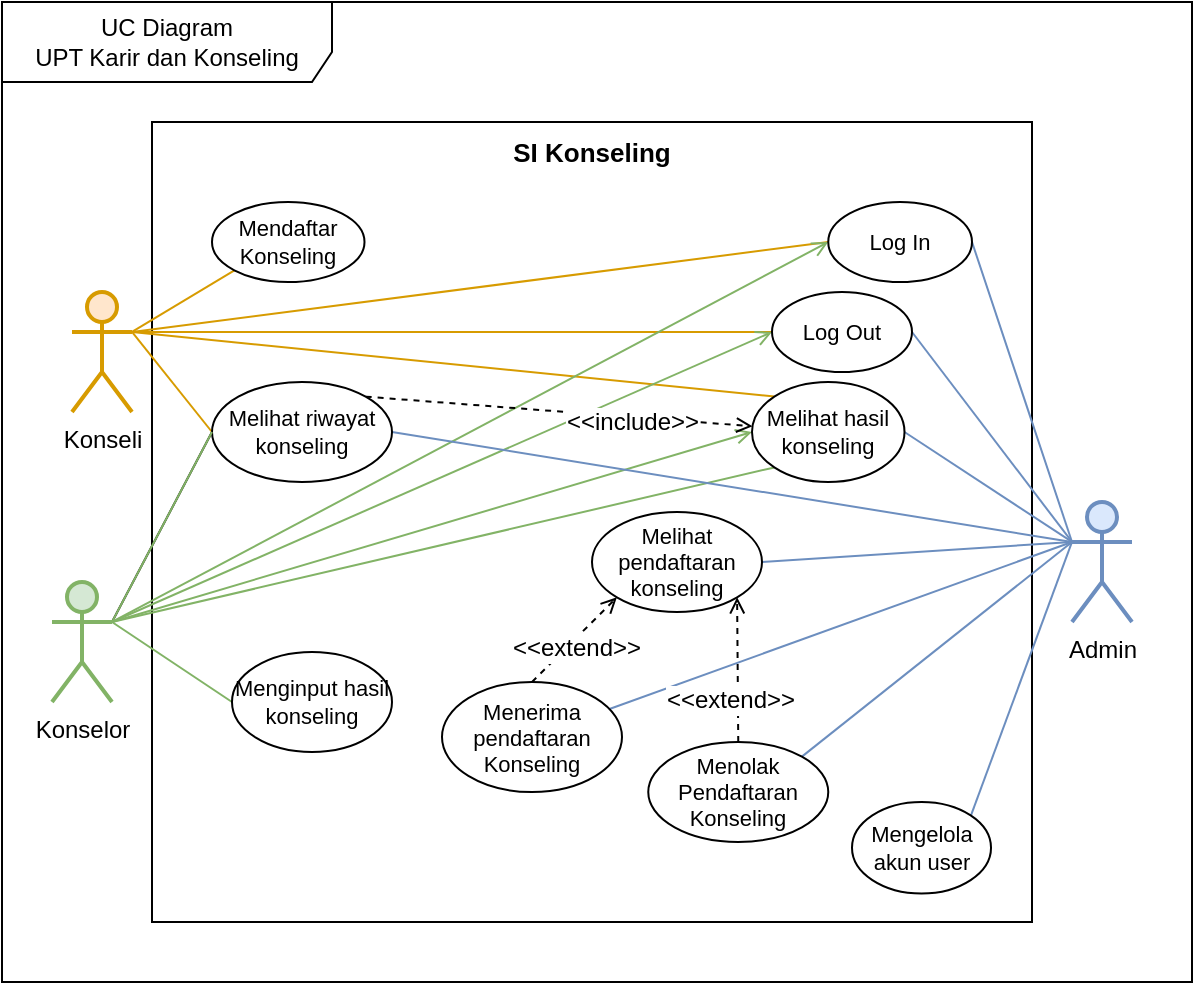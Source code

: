 <mxfile version="20.7.4" type="github" pages="5">
  <diagram id="9-TdltE5aS-MopY5AhEj" name="Use Case DIagram">
    <mxGraphModel dx="1034" dy="508" grid="1" gridSize="10" guides="1" tooltips="1" connect="1" arrows="1" fold="1" page="1" pageScale="1" pageWidth="850" pageHeight="1100" math="0" shadow="0">
      <root>
        <mxCell id="0" />
        <mxCell id="1" parent="0" />
        <mxCell id="pKxpa_zlyJSqr-g57ZnP-1" value="&lt;font style=&quot;font-size: 12px;&quot;&gt;&lt;span&gt;UC Diagram&lt;br&gt;UPT Karir dan Konseling&lt;/span&gt;&lt;/font&gt;" style="shape=umlFrame;whiteSpace=wrap;html=1;width=165;height=40;fontStyle=0;movable=0;resizable=0;rotatable=0;deletable=0;editable=0;connectable=0;" parent="1" vertex="1">
          <mxGeometry x="115" y="10" width="595" height="490" as="geometry" />
        </mxCell>
        <mxCell id="pKxpa_zlyJSqr-g57ZnP-2" value="" style="rounded=0;whiteSpace=wrap;html=1;fontSize=10;fillColor=none;movable=0;resizable=0;rotatable=0;deletable=0;editable=0;connectable=0;" parent="1" vertex="1">
          <mxGeometry x="190" y="70" width="440" height="400" as="geometry" />
        </mxCell>
        <mxCell id="pKxpa_zlyJSqr-g57ZnP-3" style="rounded=0;orthogonalLoop=1;jettySize=auto;html=1;exitX=1;exitY=0.333;exitDx=0;exitDy=0;exitPerimeter=0;entryX=0;entryY=1;entryDx=0;entryDy=0;endArrow=none;endFill=0;fillColor=#ffe6cc;strokeColor=#d79b00;movable=0;resizable=0;rotatable=0;deletable=0;editable=0;connectable=0;" parent="1" source="pKxpa_zlyJSqr-g57ZnP-8" target="pKxpa_zlyJSqr-g57ZnP-25" edge="1">
          <mxGeometry relative="1" as="geometry" />
        </mxCell>
        <mxCell id="pKxpa_zlyJSqr-g57ZnP-4" style="edgeStyle=none;rounded=0;orthogonalLoop=1;jettySize=auto;html=1;exitX=1;exitY=0.333;exitDx=0;exitDy=0;exitPerimeter=0;entryX=0;entryY=0;entryDx=0;entryDy=0;endArrow=none;endFill=0;fillColor=#ffe6cc;strokeColor=#d79b00;movable=0;resizable=0;rotatable=0;deletable=0;editable=0;connectable=0;" parent="1" source="pKxpa_zlyJSqr-g57ZnP-8" target="pKxpa_zlyJSqr-g57ZnP-26" edge="1">
          <mxGeometry relative="1" as="geometry" />
        </mxCell>
        <mxCell id="pKxpa_zlyJSqr-g57ZnP-5" style="edgeStyle=none;rounded=0;orthogonalLoop=1;jettySize=auto;html=1;exitX=1;exitY=0.333;exitDx=0;exitDy=0;exitPerimeter=0;entryX=0;entryY=0.5;entryDx=0;entryDy=0;endArrow=none;endFill=0;fillColor=#ffe6cc;strokeColor=#d79b00;movable=0;resizable=0;rotatable=0;deletable=0;editable=0;connectable=0;" parent="1" source="pKxpa_zlyJSqr-g57ZnP-8" target="pKxpa_zlyJSqr-g57ZnP-37" edge="1">
          <mxGeometry relative="1" as="geometry" />
        </mxCell>
        <mxCell id="pKxpa_zlyJSqr-g57ZnP-6" style="edgeStyle=none;rounded=0;orthogonalLoop=1;jettySize=auto;html=1;exitX=1;exitY=0.333;exitDx=0;exitDy=0;exitPerimeter=0;entryX=0;entryY=0.5;entryDx=0;entryDy=0;endArrow=none;endFill=0;fillColor=#ffe6cc;strokeColor=#d79b00;movable=0;resizable=0;rotatable=0;deletable=0;editable=0;connectable=0;" parent="1" source="pKxpa_zlyJSqr-g57ZnP-8" target="pKxpa_zlyJSqr-g57ZnP-38" edge="1">
          <mxGeometry relative="1" as="geometry" />
        </mxCell>
        <mxCell id="pKxpa_zlyJSqr-g57ZnP-7" style="edgeStyle=none;rounded=0;orthogonalLoop=1;jettySize=auto;html=1;exitX=1;exitY=0.333;exitDx=0;exitDy=0;exitPerimeter=0;entryX=0;entryY=0.5;entryDx=0;entryDy=0;endArrow=none;endFill=0;fillColor=#ffe6cc;strokeColor=#d79b00;movable=0;resizable=0;rotatable=0;deletable=0;editable=0;connectable=0;" parent="1" source="pKxpa_zlyJSqr-g57ZnP-8" target="pKxpa_zlyJSqr-g57ZnP-41" edge="1">
          <mxGeometry relative="1" as="geometry" />
        </mxCell>
        <mxCell id="pKxpa_zlyJSqr-g57ZnP-8" value="Konseli" style="shape=umlActor;verticalLabelPosition=bottom;verticalAlign=top;html=1;outlineConnect=0;fillColor=#ffe6cc;strokeColor=#d79b00;strokeWidth=2;movable=0;resizable=0;rotatable=0;deletable=0;editable=0;connectable=0;" parent="1" vertex="1">
          <mxGeometry x="150" y="155" width="30" height="60" as="geometry" />
        </mxCell>
        <mxCell id="pKxpa_zlyJSqr-g57ZnP-9" style="edgeStyle=none;rounded=0;orthogonalLoop=1;jettySize=auto;html=1;exitX=1;exitY=0.333;exitDx=0;exitDy=0;exitPerimeter=0;entryX=0;entryY=0.5;entryDx=0;entryDy=0;endArrow=none;endFill=0;movable=0;resizable=0;rotatable=0;deletable=0;editable=0;connectable=0;" parent="1" source="pKxpa_zlyJSqr-g57ZnP-15" target="pKxpa_zlyJSqr-g57ZnP-41" edge="1">
          <mxGeometry relative="1" as="geometry" />
        </mxCell>
        <mxCell id="pKxpa_zlyJSqr-g57ZnP-10" style="edgeStyle=none;rounded=0;orthogonalLoop=1;jettySize=auto;html=1;exitX=1;exitY=0.333;exitDx=0;exitDy=0;exitPerimeter=0;entryX=0;entryY=0.5;entryDx=0;entryDy=0;endArrow=none;endFill=0;fillColor=#d5e8d4;strokeColor=#82b366;movable=0;resizable=0;rotatable=0;deletable=0;editable=0;connectable=0;" parent="1" source="pKxpa_zlyJSqr-g57ZnP-15" target="pKxpa_zlyJSqr-g57ZnP-34" edge="1">
          <mxGeometry relative="1" as="geometry" />
        </mxCell>
        <mxCell id="pKxpa_zlyJSqr-g57ZnP-11" style="edgeStyle=none;rounded=0;orthogonalLoop=1;jettySize=auto;html=1;exitX=1;exitY=0.333;exitDx=0;exitDy=0;exitPerimeter=0;entryX=0;entryY=1;entryDx=0;entryDy=0;fontSize=10;endArrow=none;endFill=0;fillColor=#d5e8d4;strokeColor=#82b366;movable=0;resizable=0;rotatable=0;deletable=0;editable=0;connectable=0;" parent="1" source="pKxpa_zlyJSqr-g57ZnP-15" target="pKxpa_zlyJSqr-g57ZnP-26" edge="1">
          <mxGeometry relative="1" as="geometry" />
        </mxCell>
        <mxCell id="pKxpa_zlyJSqr-g57ZnP-12" style="edgeStyle=none;rounded=0;orthogonalLoop=1;jettySize=auto;html=1;exitX=1;exitY=0.333;exitDx=0;exitDy=0;exitPerimeter=0;entryX=0;entryY=0.5;entryDx=0;entryDy=0;fontSize=12;endArrow=open;endFill=0;startSize=14;fillColor=#d5e8d4;strokeColor=#82b366;movable=0;resizable=0;rotatable=0;deletable=0;editable=0;connectable=0;" parent="1" source="pKxpa_zlyJSqr-g57ZnP-15" target="pKxpa_zlyJSqr-g57ZnP-37" edge="1">
          <mxGeometry relative="1" as="geometry" />
        </mxCell>
        <mxCell id="pKxpa_zlyJSqr-g57ZnP-13" style="edgeStyle=none;rounded=0;orthogonalLoop=1;jettySize=auto;html=1;exitX=1;exitY=0.333;exitDx=0;exitDy=0;exitPerimeter=0;entryX=0;entryY=0.5;entryDx=0;entryDy=0;fontSize=12;endArrow=open;endFill=0;startSize=14;fillColor=#d5e8d4;strokeColor=#82b366;movable=0;resizable=0;rotatable=0;deletable=0;editable=0;connectable=0;" parent="1" source="pKxpa_zlyJSqr-g57ZnP-15" target="pKxpa_zlyJSqr-g57ZnP-38" edge="1">
          <mxGeometry relative="1" as="geometry" />
        </mxCell>
        <mxCell id="pKxpa_zlyJSqr-g57ZnP-14" style="edgeStyle=none;rounded=0;orthogonalLoop=1;jettySize=auto;html=1;exitX=1;exitY=0.333;exitDx=0;exitDy=0;exitPerimeter=0;entryX=0;entryY=0.5;entryDx=0;entryDy=0;strokeColor=#82b366;fontSize=12;endArrow=open;endFill=0;startSize=14;fillColor=#d5e8d4;movable=0;resizable=0;rotatable=0;deletable=0;editable=0;connectable=0;" parent="1" source="pKxpa_zlyJSqr-g57ZnP-15" target="pKxpa_zlyJSqr-g57ZnP-26" edge="1">
          <mxGeometry relative="1" as="geometry" />
        </mxCell>
        <mxCell id="pKxpa_zlyJSqr-g57ZnP-15" value="Konselor" style="shape=umlActor;verticalLabelPosition=bottom;verticalAlign=top;html=1;outlineConnect=0;fillColor=#d5e8d4;strokeColor=#82b366;strokeWidth=2;movable=0;resizable=0;rotatable=0;deletable=0;editable=0;connectable=0;" parent="1" vertex="1">
          <mxGeometry x="140" y="300" width="30" height="60" as="geometry" />
        </mxCell>
        <mxCell id="pKxpa_zlyJSqr-g57ZnP-16" style="edgeStyle=none;rounded=0;orthogonalLoop=1;jettySize=auto;html=1;exitX=0;exitY=0.333;exitDx=0;exitDy=0;exitPerimeter=0;entryX=1;entryY=0.5;entryDx=0;entryDy=0;endArrow=none;endFill=0;fillColor=#dae8fc;strokeColor=#6c8ebf;movable=0;resizable=0;rotatable=0;deletable=0;editable=0;connectable=0;" parent="1" source="pKxpa_zlyJSqr-g57ZnP-24" target="pKxpa_zlyJSqr-g57ZnP-26" edge="1">
          <mxGeometry relative="1" as="geometry" />
        </mxCell>
        <mxCell id="pKxpa_zlyJSqr-g57ZnP-17" style="edgeStyle=none;rounded=0;orthogonalLoop=1;jettySize=auto;html=1;exitX=0;exitY=0.333;exitDx=0;exitDy=0;exitPerimeter=0;entryX=1;entryY=0;entryDx=0;entryDy=0;endArrow=none;endFill=0;fillColor=#dae8fc;strokeColor=#6c8ebf;movable=0;resizable=0;rotatable=0;deletable=0;editable=0;connectable=0;" parent="1" source="pKxpa_zlyJSqr-g57ZnP-24" target="pKxpa_zlyJSqr-g57ZnP-33" edge="1">
          <mxGeometry relative="1" as="geometry" />
        </mxCell>
        <mxCell id="pKxpa_zlyJSqr-g57ZnP-18" style="edgeStyle=none;rounded=0;orthogonalLoop=1;jettySize=auto;html=1;exitX=0;exitY=0.333;exitDx=0;exitDy=0;exitPerimeter=0;entryX=1;entryY=0;entryDx=0;entryDy=0;endArrow=none;endFill=0;fillColor=#dae8fc;strokeColor=#6c8ebf;movable=0;resizable=0;rotatable=0;deletable=0;editable=0;connectable=0;" parent="1" source="pKxpa_zlyJSqr-g57ZnP-24" target="pKxpa_zlyJSqr-g57ZnP-27" edge="1">
          <mxGeometry relative="1" as="geometry" />
        </mxCell>
        <mxCell id="pKxpa_zlyJSqr-g57ZnP-19" style="edgeStyle=none;rounded=0;orthogonalLoop=1;jettySize=auto;html=1;exitX=0;exitY=0.333;exitDx=0;exitDy=0;exitPerimeter=0;endArrow=none;endFill=0;fillColor=#dae8fc;strokeColor=#6c8ebf;movable=0;resizable=0;rotatable=0;deletable=0;editable=0;connectable=0;" parent="1" source="pKxpa_zlyJSqr-g57ZnP-24" target="pKxpa_zlyJSqr-g57ZnP-30" edge="1">
          <mxGeometry relative="1" as="geometry" />
        </mxCell>
        <mxCell id="pKxpa_zlyJSqr-g57ZnP-20" style="rounded=0;orthogonalLoop=1;jettySize=auto;html=1;exitX=0;exitY=0.333;exitDx=0;exitDy=0;exitPerimeter=0;entryX=1;entryY=0.5;entryDx=0;entryDy=0;endArrow=none;endFill=0;fillColor=#dae8fc;strokeColor=#6c8ebf;movable=0;resizable=0;rotatable=0;deletable=0;editable=0;connectable=0;" parent="1" source="pKxpa_zlyJSqr-g57ZnP-24" target="pKxpa_zlyJSqr-g57ZnP-37" edge="1">
          <mxGeometry relative="1" as="geometry" />
        </mxCell>
        <mxCell id="pKxpa_zlyJSqr-g57ZnP-21" style="edgeStyle=none;rounded=0;orthogonalLoop=1;jettySize=auto;html=1;exitX=0;exitY=0.333;exitDx=0;exitDy=0;exitPerimeter=0;entryX=1;entryY=0.5;entryDx=0;entryDy=0;endArrow=none;endFill=0;fillColor=#dae8fc;strokeColor=#6c8ebf;movable=0;resizable=0;rotatable=0;deletable=0;editable=0;connectable=0;" parent="1" source="pKxpa_zlyJSqr-g57ZnP-24" target="pKxpa_zlyJSqr-g57ZnP-38" edge="1">
          <mxGeometry relative="1" as="geometry" />
        </mxCell>
        <mxCell id="pKxpa_zlyJSqr-g57ZnP-22" style="edgeStyle=none;rounded=0;orthogonalLoop=1;jettySize=auto;html=1;exitX=0;exitY=0.333;exitDx=0;exitDy=0;exitPerimeter=0;entryX=1;entryY=0.5;entryDx=0;entryDy=0;endArrow=none;endFill=0;fillColor=#dae8fc;strokeColor=#6c8ebf;movable=0;resizable=0;rotatable=0;deletable=0;editable=0;connectable=0;" parent="1" source="pKxpa_zlyJSqr-g57ZnP-24" target="pKxpa_zlyJSqr-g57ZnP-41" edge="1">
          <mxGeometry relative="1" as="geometry" />
        </mxCell>
        <mxCell id="pKxpa_zlyJSqr-g57ZnP-23" style="edgeStyle=none;rounded=0;orthogonalLoop=1;jettySize=auto;html=1;exitX=0;exitY=0.333;exitDx=0;exitDy=0;exitPerimeter=0;entryX=1;entryY=0.5;entryDx=0;entryDy=0;fontSize=10;endArrow=none;endFill=0;fillColor=#dae8fc;strokeColor=#6c8ebf;movable=0;resizable=0;rotatable=0;deletable=0;editable=0;connectable=0;" parent="1" source="pKxpa_zlyJSqr-g57ZnP-24" target="pKxpa_zlyJSqr-g57ZnP-39" edge="1">
          <mxGeometry relative="1" as="geometry" />
        </mxCell>
        <mxCell id="pKxpa_zlyJSqr-g57ZnP-24" value="Admin" style="shape=umlActor;verticalLabelPosition=bottom;verticalAlign=top;html=1;outlineConnect=0;fillColor=#dae8fc;strokeColor=#6c8ebf;strokeWidth=2;movable=0;resizable=0;rotatable=0;deletable=0;editable=0;connectable=0;" parent="1" vertex="1">
          <mxGeometry x="650" y="260" width="30" height="60" as="geometry" />
        </mxCell>
        <mxCell id="pKxpa_zlyJSqr-g57ZnP-25" value="Mendaftar&lt;br style=&quot;font-size: 11px;&quot;&gt;Konseling" style="ellipse;whiteSpace=wrap;html=1;fontSize=11;movable=0;resizable=0;rotatable=0;deletable=0;editable=0;connectable=0;" parent="1" vertex="1">
          <mxGeometry x="220" y="110" width="76.25" height="40" as="geometry" />
        </mxCell>
        <mxCell id="pKxpa_zlyJSqr-g57ZnP-26" value="Melihat hasil konseling" style="ellipse;whiteSpace=wrap;html=1;fontSize=11;movable=0;resizable=0;rotatable=0;deletable=0;editable=0;connectable=0;" parent="1" vertex="1">
          <mxGeometry x="490" y="200" width="76.25" height="50" as="geometry" />
        </mxCell>
        <mxCell id="pKxpa_zlyJSqr-g57ZnP-27" value="Mengelola akun user" style="ellipse;whiteSpace=wrap;html=1;rotation=0;fontSize=11;movable=0;resizable=0;rotatable=0;deletable=0;editable=0;connectable=0;" parent="1" vertex="1">
          <mxGeometry x="540" y="410" width="69.51" height="45.77" as="geometry" />
        </mxCell>
        <mxCell id="pKxpa_zlyJSqr-g57ZnP-28" style="edgeStyle=none;rounded=0;orthogonalLoop=1;jettySize=auto;html=1;exitX=0.5;exitY=0;exitDx=0;exitDy=0;entryX=0;entryY=1;entryDx=0;entryDy=0;fontSize=10;endArrow=open;endFill=0;dashed=1;startSize=14;movable=0;resizable=0;rotatable=0;deletable=0;editable=0;connectable=0;" parent="1" source="pKxpa_zlyJSqr-g57ZnP-30" target="pKxpa_zlyJSqr-g57ZnP-39" edge="1">
          <mxGeometry relative="1" as="geometry" />
        </mxCell>
        <mxCell id="pKxpa_zlyJSqr-g57ZnP-29" value="&amp;lt;&amp;lt;extend&amp;gt;&amp;gt;" style="edgeLabel;html=1;align=center;verticalAlign=middle;resizable=0;points=[];fontSize=12;movable=0;rotatable=0;deletable=0;editable=0;connectable=0;" parent="pKxpa_zlyJSqr-g57ZnP-28" vertex="1" connectable="0">
          <mxGeometry x="0.378" relative="1" as="geometry">
            <mxPoint x="-8" y="12" as="offset" />
          </mxGeometry>
        </mxCell>
        <mxCell id="pKxpa_zlyJSqr-g57ZnP-30" value="Menerima pendaftaran Konseling" style="ellipse;whiteSpace=wrap;html=1;rotation=0;fontSize=11;movable=0;resizable=0;rotatable=0;deletable=0;editable=0;connectable=0;" parent="1" vertex="1">
          <mxGeometry x="335" y="350" width="90" height="55" as="geometry" />
        </mxCell>
        <mxCell id="pKxpa_zlyJSqr-g57ZnP-31" style="edgeStyle=none;rounded=0;orthogonalLoop=1;jettySize=auto;html=1;exitX=0.5;exitY=0;exitDx=0;exitDy=0;entryX=1;entryY=1;entryDx=0;entryDy=0;fontSize=10;endArrow=open;endFill=0;dashed=1;movable=0;resizable=0;rotatable=0;deletable=0;editable=0;connectable=0;" parent="1" source="pKxpa_zlyJSqr-g57ZnP-33" target="pKxpa_zlyJSqr-g57ZnP-39" edge="1">
          <mxGeometry relative="1" as="geometry" />
        </mxCell>
        <mxCell id="pKxpa_zlyJSqr-g57ZnP-32" value="&amp;lt;&amp;lt;extend&amp;gt;&amp;gt;" style="edgeLabel;html=1;align=center;verticalAlign=middle;resizable=0;points=[];fontSize=12;rotation=0;movable=0;rotatable=0;deletable=0;editable=0;connectable=0;" parent="pKxpa_zlyJSqr-g57ZnP-31" vertex="1" connectable="0">
          <mxGeometry x="-0.533" y="1" relative="1" as="geometry">
            <mxPoint x="-3" y="-4" as="offset" />
          </mxGeometry>
        </mxCell>
        <mxCell id="pKxpa_zlyJSqr-g57ZnP-33" value="Menolak Pendaftaran Konseling" style="ellipse;whiteSpace=wrap;html=1;rotation=0;fontSize=11;movable=0;resizable=0;rotatable=0;deletable=0;editable=0;connectable=0;" parent="1" vertex="1">
          <mxGeometry x="438.13" y="380" width="90" height="50" as="geometry" />
        </mxCell>
        <mxCell id="pKxpa_zlyJSqr-g57ZnP-34" value="Menginput hasil konseling" style="ellipse;whiteSpace=wrap;html=1;fontSize=11;movable=0;resizable=0;rotatable=0;deletable=0;editable=0;connectable=0;" parent="1" vertex="1">
          <mxGeometry x="230" y="335" width="80" height="50" as="geometry" />
        </mxCell>
        <mxCell id="pKxpa_zlyJSqr-g57ZnP-35" style="edgeStyle=none;rounded=0;orthogonalLoop=1;jettySize=auto;html=1;fontSize=10;endArrow=open;endFill=0;dashed=1;exitX=1;exitY=0;exitDx=0;exitDy=0;movable=0;resizable=0;rotatable=0;deletable=0;editable=0;connectable=0;" parent="1" source="pKxpa_zlyJSqr-g57ZnP-41" target="pKxpa_zlyJSqr-g57ZnP-26" edge="1">
          <mxGeometry relative="1" as="geometry" />
        </mxCell>
        <mxCell id="pKxpa_zlyJSqr-g57ZnP-36" value="&amp;lt;&amp;lt;include&amp;gt;&amp;gt;" style="edgeLabel;html=1;align=center;verticalAlign=middle;resizable=0;points=[];fontSize=12;movable=0;rotatable=0;deletable=0;editable=0;connectable=0;" parent="pKxpa_zlyJSqr-g57ZnP-35" vertex="1" connectable="0">
          <mxGeometry x="0.14" y="-2" relative="1" as="geometry">
            <mxPoint x="23" y="2" as="offset" />
          </mxGeometry>
        </mxCell>
        <mxCell id="pKxpa_zlyJSqr-g57ZnP-37" value="Log In" style="ellipse;whiteSpace=wrap;html=1;fontSize=11;movable=0;resizable=0;rotatable=0;deletable=0;editable=0;connectable=0;" parent="1" vertex="1">
          <mxGeometry x="528.13" y="110" width="71.87" height="40" as="geometry" />
        </mxCell>
        <mxCell id="pKxpa_zlyJSqr-g57ZnP-38" value="Log Out" style="ellipse;whiteSpace=wrap;html=1;fontSize=11;movable=0;resizable=0;rotatable=0;deletable=0;editable=0;connectable=0;" parent="1" vertex="1">
          <mxGeometry x="500" y="155" width="70" height="40" as="geometry" />
        </mxCell>
        <mxCell id="pKxpa_zlyJSqr-g57ZnP-39" value="Melihat pendaftaran&lt;br style=&quot;font-size: 11px;&quot;&gt;konseling" style="ellipse;whiteSpace=wrap;html=1;fontSize=11;movable=0;resizable=0;rotatable=0;deletable=0;editable=0;connectable=0;" parent="1" vertex="1">
          <mxGeometry x="410" y="265" width="85" height="50" as="geometry" />
        </mxCell>
        <mxCell id="pKxpa_zlyJSqr-g57ZnP-40" value="&lt;b style=&quot;font-size: 13px;&quot;&gt;SI Konseling&lt;/b&gt;" style="text;html=1;strokeColor=none;fillColor=none;align=center;verticalAlign=middle;whiteSpace=wrap;rounded=0;fontSize=13;movable=0;resizable=0;rotatable=0;deletable=0;editable=0;connectable=0;" parent="1" vertex="1">
          <mxGeometry x="360" y="70" width="100" height="30" as="geometry" />
        </mxCell>
        <mxCell id="pKxpa_zlyJSqr-g57ZnP-41" value="Melihat riwayat konseling" style="ellipse;whiteSpace=wrap;html=1;fontSize=11;movable=0;resizable=0;rotatable=0;deletable=0;editable=0;connectable=0;" parent="1" vertex="1">
          <mxGeometry x="220" y="200" width="90" height="50" as="geometry" />
        </mxCell>
        <mxCell id="pKxpa_zlyJSqr-g57ZnP-42" value="" style="rounded=0;orthogonalLoop=1;jettySize=auto;html=1;exitX=1;exitY=0.333;exitDx=0;exitDy=0;exitPerimeter=0;entryX=0;entryY=0.5;entryDx=0;entryDy=0;endArrow=none;endFill=0;fillColor=#d5e8d4;strokeColor=#82b366;movable=0;resizable=0;rotatable=0;deletable=0;editable=0;connectable=0;" parent="1" source="pKxpa_zlyJSqr-g57ZnP-15" target="pKxpa_zlyJSqr-g57ZnP-41" edge="1">
          <mxGeometry relative="1" as="geometry">
            <mxPoint x="170" y="357.5" as="sourcePoint" />
            <mxPoint x="528.13" y="130" as="targetPoint" />
          </mxGeometry>
        </mxCell>
      </root>
    </mxGraphModel>
  </diagram>
  <diagram id="LXK0KzW8uqMAqKO4qakL" name="ERD">
    <mxGraphModel dx="1723" dy="847" grid="1" gridSize="10" guides="1" tooltips="1" connect="1" arrows="1" fold="1" page="1" pageScale="1" pageWidth="850" pageHeight="1100" math="0" shadow="0">
      <root>
        <mxCell id="0" />
        <mxCell id="1" parent="0" />
        <mxCell id="xzlvHQ089rJoqQVE4Gx_-1" value="Konselor" style="rounded=0;whiteSpace=wrap;html=1;" parent="1" vertex="1">
          <mxGeometry x="505" y="510" width="100" height="50" as="geometry" />
        </mxCell>
        <mxCell id="xzlvHQ089rJoqQVE4Gx_-2" style="edgeStyle=none;rounded=0;orthogonalLoop=1;jettySize=auto;html=1;exitX=0;exitY=0.5;exitDx=0;exitDy=0;entryX=1;entryY=0.5;entryDx=0;entryDy=0;endArrow=none;endFill=0;" parent="1" source="xzlvHQ089rJoqQVE4Gx_-4" target="xzlvHQ089rJoqQVE4Gx_-52" edge="1">
          <mxGeometry relative="1" as="geometry" />
        </mxCell>
        <mxCell id="xzlvHQ089rJoqQVE4Gx_-3" style="edgeStyle=none;rounded=0;orthogonalLoop=1;jettySize=auto;html=1;exitX=0;exitY=0.5;exitDx=0;exitDy=0;entryX=1;entryY=0.675;entryDx=0;entryDy=0;entryPerimeter=0;endArrow=none;endFill=0;" parent="1" source="xzlvHQ089rJoqQVE4Gx_-4" target="xzlvHQ089rJoqQVE4Gx_-53" edge="1">
          <mxGeometry relative="1" as="geometry" />
        </mxCell>
        <mxCell id="xzlvHQ089rJoqQVE4Gx_-4" value="Konseli" style="rounded=0;whiteSpace=wrap;html=1;" parent="1" vertex="1">
          <mxGeometry x="200" y="380" width="90" height="50" as="geometry" />
        </mxCell>
        <mxCell id="xzlvHQ089rJoqQVE4Gx_-5" value="Admin" style="rounded=0;whiteSpace=wrap;html=1;" parent="1" vertex="1">
          <mxGeometry x="505" y="270" width="100" height="50" as="geometry" />
        </mxCell>
        <mxCell id="xzlvHQ089rJoqQVE4Gx_-6" value="Formulir daftar konseling" style="rounded=0;whiteSpace=wrap;html=1;" parent="1" vertex="1">
          <mxGeometry x="330" y="160" width="110" height="50" as="geometry" />
        </mxCell>
        <mxCell id="xzlvHQ089rJoqQVE4Gx_-7" value="Hasil Konseling" style="rounded=0;whiteSpace=wrap;html=1;" parent="1" vertex="1">
          <mxGeometry x="330" y="600" width="100" height="50" as="geometry" />
        </mxCell>
        <mxCell id="xzlvHQ089rJoqQVE4Gx_-8" value="Mendaftar Konseling" style="rhombus;whiteSpace=wrap;html=1;" parent="1" vertex="1">
          <mxGeometry x="330" y="260" width="110" height="70" as="geometry" />
        </mxCell>
        <mxCell id="xzlvHQ089rJoqQVE4Gx_-9" value="Melayani konseling" style="rhombus;whiteSpace=wrap;html=1;" parent="1" vertex="1">
          <mxGeometry x="330" y="500" width="100" height="70" as="geometry" />
        </mxCell>
        <mxCell id="xzlvHQ089rJoqQVE4Gx_-10" value="" style="edgeStyle=orthogonalEdgeStyle;fontSize=12;html=1;endArrow=none;startArrow=ERmandOne;rounded=0;exitX=0.5;exitY=1;exitDx=0;exitDy=0;entryX=0;entryY=0.5;entryDx=0;entryDy=0;endFill=0;" parent="1" source="xzlvHQ089rJoqQVE4Gx_-4" target="xzlvHQ089rJoqQVE4Gx_-9" edge="1">
          <mxGeometry width="100" height="100" relative="1" as="geometry">
            <mxPoint x="510" y="460" as="sourcePoint" />
            <mxPoint x="290" y="460" as="targetPoint" />
          </mxGeometry>
        </mxCell>
        <mxCell id="xzlvHQ089rJoqQVE4Gx_-11" value="" style="edgeStyle=orthogonalEdgeStyle;fontSize=12;html=1;endArrow=none;startArrow=ERoneToMany;rounded=0;exitX=0.5;exitY=0;exitDx=0;exitDy=0;entryX=0;entryY=0.5;entryDx=0;entryDy=0;endFill=0;startFill=0;" parent="1" source="xzlvHQ089rJoqQVE4Gx_-4" target="xzlvHQ089rJoqQVE4Gx_-8" edge="1">
          <mxGeometry width="100" height="100" relative="1" as="geometry">
            <mxPoint x="255" y="400" as="sourcePoint" />
            <mxPoint x="320" y="465" as="targetPoint" />
          </mxGeometry>
        </mxCell>
        <mxCell id="xzlvHQ089rJoqQVE4Gx_-12" value="" style="edgeStyle=orthogonalEdgeStyle;fontSize=12;html=1;endArrow=none;startArrow=ERmandOne;rounded=0;exitX=0;exitY=0.5;exitDx=0;exitDy=0;entryX=1;entryY=0.5;entryDx=0;entryDy=0;endFill=0;" parent="1" source="xzlvHQ089rJoqQVE4Gx_-5" target="xzlvHQ089rJoqQVE4Gx_-8" edge="1">
          <mxGeometry width="100" height="100" relative="1" as="geometry">
            <mxPoint x="255" y="350" as="sourcePoint" />
            <mxPoint x="690" y="295" as="targetPoint" />
          </mxGeometry>
        </mxCell>
        <mxCell id="xzlvHQ089rJoqQVE4Gx_-13" value="" style="edgeStyle=orthogonalEdgeStyle;fontSize=12;html=1;endArrow=none;startArrow=ERmandOne;rounded=0;exitX=0;exitY=0.5;exitDx=0;exitDy=0;entryX=1;entryY=0.5;entryDx=0;entryDy=0;endFill=0;" parent="1" source="xzlvHQ089rJoqQVE4Gx_-1" target="xzlvHQ089rJoqQVE4Gx_-9" edge="1">
          <mxGeometry width="100" height="100" relative="1" as="geometry">
            <mxPoint x="510" y="345" as="sourcePoint" />
            <mxPoint x="430" y="345" as="targetPoint" />
          </mxGeometry>
        </mxCell>
        <mxCell id="xzlvHQ089rJoqQVE4Gx_-14" value="" style="edgeStyle=orthogonalEdgeStyle;fontSize=12;html=1;endArrow=none;startArrow=ERmandOne;rounded=0;exitX=0.5;exitY=0;exitDx=0;exitDy=0;entryX=0.5;entryY=1;entryDx=0;entryDy=0;endFill=0;" parent="1" source="xzlvHQ089rJoqQVE4Gx_-7" target="xzlvHQ089rJoqQVE4Gx_-9" edge="1">
          <mxGeometry width="100" height="100" relative="1" as="geometry">
            <mxPoint x="510" y="505" as="sourcePoint" />
            <mxPoint x="410" y="505" as="targetPoint" />
          </mxGeometry>
        </mxCell>
        <mxCell id="xzlvHQ089rJoqQVE4Gx_-15" value="Memberi formulir konseling" style="rhombus;whiteSpace=wrap;html=1;" parent="1" vertex="1">
          <mxGeometry x="485" y="370" width="140" height="90" as="geometry" />
        </mxCell>
        <mxCell id="xzlvHQ089rJoqQVE4Gx_-16" value="" style="edgeStyle=orthogonalEdgeStyle;fontSize=12;html=1;endArrow=none;startArrow=ERmandOne;rounded=0;exitX=0.5;exitY=1;exitDx=0;exitDy=0;entryX=0.5;entryY=0;entryDx=0;entryDy=0;endFill=0;" parent="1" source="xzlvHQ089rJoqQVE4Gx_-5" target="xzlvHQ089rJoqQVE4Gx_-15" edge="1">
          <mxGeometry width="100" height="100" relative="1" as="geometry">
            <mxPoint x="510" y="305" as="sourcePoint" />
            <mxPoint x="450" y="305" as="targetPoint" />
          </mxGeometry>
        </mxCell>
        <mxCell id="xzlvHQ089rJoqQVE4Gx_-17" value="" style="edgeStyle=orthogonalEdgeStyle;fontSize=12;html=1;endArrow=none;startArrow=ERoneToMany;rounded=0;exitX=0.5;exitY=0;exitDx=0;exitDy=0;entryX=0.5;entryY=1;entryDx=0;entryDy=0;endFill=0;startFill=0;" parent="1" source="xzlvHQ089rJoqQVE4Gx_-1" target="xzlvHQ089rJoqQVE4Gx_-15" edge="1">
          <mxGeometry width="100" height="100" relative="1" as="geometry">
            <mxPoint x="565" y="330" as="sourcePoint" />
            <mxPoint x="565" y="380" as="targetPoint" />
          </mxGeometry>
        </mxCell>
        <mxCell id="xzlvHQ089rJoqQVE4Gx_-18" value="Nomor" style="ellipse;whiteSpace=wrap;html=1;fontStyle=4" parent="1" vertex="1">
          <mxGeometry x="180" y="160" width="72.5" height="50" as="geometry" />
        </mxCell>
        <mxCell id="xzlvHQ089rJoqQVE4Gx_-19" value="Nomor" style="ellipse;whiteSpace=wrap;html=1;fontStyle=4" parent="1" vertex="1">
          <mxGeometry x="177.5" y="650" width="72.5" height="50" as="geometry" />
        </mxCell>
        <mxCell id="xzlvHQ089rJoqQVE4Gx_-20" value="Jadwal" style="ellipse;whiteSpace=wrap;html=1;" parent="1" vertex="1">
          <mxGeometry x="240" y="85" width="75" height="50" as="geometry" />
        </mxCell>
        <mxCell id="xzlvHQ089rJoqQVE4Gx_-21" value="Nama&lt;br&gt;konseli" style="ellipse;whiteSpace=wrap;html=1;" parent="1" vertex="1">
          <mxGeometry x="470" y="90" width="70" height="40" as="geometry" />
        </mxCell>
        <mxCell id="xzlvHQ089rJoqQVE4Gx_-22" value="Keluhan" style="ellipse;whiteSpace=wrap;html=1;" parent="1" vertex="1">
          <mxGeometry x="490" y="160" width="80" height="50" as="geometry" />
        </mxCell>
        <mxCell id="xzlvHQ089rJoqQVE4Gx_-23" value="" style="endArrow=none;html=1;rounded=0;exitX=1;exitY=0.5;exitDx=0;exitDy=0;entryX=0;entryY=0.5;entryDx=0;entryDy=0;" parent="1" source="xzlvHQ089rJoqQVE4Gx_-18" target="xzlvHQ089rJoqQVE4Gx_-6" edge="1">
          <mxGeometry width="50" height="50" relative="1" as="geometry">
            <mxPoint x="220" y="270" as="sourcePoint" />
            <mxPoint x="270" y="220" as="targetPoint" />
          </mxGeometry>
        </mxCell>
        <mxCell id="xzlvHQ089rJoqQVE4Gx_-24" value="" style="endArrow=none;html=1;rounded=0;exitX=1;exitY=1;exitDx=0;exitDy=0;entryX=0;entryY=0;entryDx=0;entryDy=0;" parent="1" source="xzlvHQ089rJoqQVE4Gx_-20" target="xzlvHQ089rJoqQVE4Gx_-6" edge="1">
          <mxGeometry width="50" height="50" relative="1" as="geometry">
            <mxPoint x="272.5" y="175" as="sourcePoint" />
            <mxPoint x="340" y="195" as="targetPoint" />
          </mxGeometry>
        </mxCell>
        <mxCell id="xzlvHQ089rJoqQVE4Gx_-25" value="" style="endArrow=none;html=1;rounded=0;exitX=0;exitY=1;exitDx=0;exitDy=0;entryX=1;entryY=0;entryDx=0;entryDy=0;" parent="1" source="xzlvHQ089rJoqQVE4Gx_-21" edge="1" target="xzlvHQ089rJoqQVE4Gx_-6">
          <mxGeometry width="50" height="50" relative="1" as="geometry">
            <mxPoint x="395" y="110" as="sourcePoint" />
            <mxPoint x="385" y="160" as="targetPoint" />
          </mxGeometry>
        </mxCell>
        <mxCell id="xzlvHQ089rJoqQVE4Gx_-26" value="" style="endArrow=none;html=1;rounded=0;exitX=0;exitY=0.5;exitDx=0;exitDy=0;entryX=1;entryY=0.5;entryDx=0;entryDy=0;" parent="1" source="xzlvHQ089rJoqQVE4Gx_-22" target="xzlvHQ089rJoqQVE4Gx_-6" edge="1">
          <mxGeometry width="50" height="50" relative="1" as="geometry">
            <mxPoint x="493.18" y="112.678" as="sourcePoint" />
            <mxPoint x="450" y="170" as="targetPoint" />
          </mxGeometry>
        </mxCell>
        <mxCell id="xzlvHQ089rJoqQVE4Gx_-27" value="No Pegawai" style="ellipse;whiteSpace=wrap;html=1;fontStyle=4" parent="1" vertex="1">
          <mxGeometry x="650" y="200" width="80" height="50" as="geometry" />
        </mxCell>
        <mxCell id="xzlvHQ089rJoqQVE4Gx_-28" value="Nama" style="ellipse;whiteSpace=wrap;html=1;" parent="1" vertex="1">
          <mxGeometry x="690" y="270" width="70" height="50" as="geometry" />
        </mxCell>
        <mxCell id="xzlvHQ089rJoqQVE4Gx_-29" value="Email" style="ellipse;whiteSpace=wrap;html=1;" parent="1" vertex="1">
          <mxGeometry x="640" y="330" width="80" height="50" as="geometry" />
        </mxCell>
        <mxCell id="xzlvHQ089rJoqQVE4Gx_-30" value="" style="endArrow=none;html=1;rounded=0;exitX=0;exitY=0.5;exitDx=0;exitDy=0;entryX=1;entryY=0;entryDx=0;entryDy=0;" parent="1" source="xzlvHQ089rJoqQVE4Gx_-27" target="xzlvHQ089rJoqQVE4Gx_-5" edge="1">
          <mxGeometry width="50" height="50" relative="1" as="geometry">
            <mxPoint x="510" y="195" as="sourcePoint" />
            <mxPoint x="450" y="195" as="targetPoint" />
          </mxGeometry>
        </mxCell>
        <mxCell id="xzlvHQ089rJoqQVE4Gx_-31" value="" style="endArrow=none;html=1;rounded=0;exitX=0;exitY=0.5;exitDx=0;exitDy=0;entryX=1;entryY=0.5;entryDx=0;entryDy=0;" parent="1" source="xzlvHQ089rJoqQVE4Gx_-28" target="xzlvHQ089rJoqQVE4Gx_-5" edge="1">
          <mxGeometry width="50" height="50" relative="1" as="geometry">
            <mxPoint x="660" y="240" as="sourcePoint" />
            <mxPoint x="615" y="280" as="targetPoint" />
          </mxGeometry>
        </mxCell>
        <mxCell id="xzlvHQ089rJoqQVE4Gx_-32" value="" style="endArrow=none;html=1;rounded=0;exitX=0;exitY=0.5;exitDx=0;exitDy=0;entryX=1;entryY=1;entryDx=0;entryDy=0;" parent="1" source="xzlvHQ089rJoqQVE4Gx_-29" target="xzlvHQ089rJoqQVE4Gx_-5" edge="1">
          <mxGeometry width="50" height="50" relative="1" as="geometry">
            <mxPoint x="660" y="240" as="sourcePoint" />
            <mxPoint x="615" y="280" as="targetPoint" />
          </mxGeometry>
        </mxCell>
        <mxCell id="xzlvHQ089rJoqQVE4Gx_-33" value="NIM" style="ellipse;whiteSpace=wrap;html=1;fontStyle=4" parent="1" vertex="1">
          <mxGeometry x="70" y="300" width="80" height="50" as="geometry" />
        </mxCell>
        <mxCell id="xzlvHQ089rJoqQVE4Gx_-34" value="Jurusan" style="ellipse;whiteSpace=wrap;html=1;" parent="1" vertex="1">
          <mxGeometry x="40" y="420" width="80" height="50" as="geometry" />
        </mxCell>
        <mxCell id="xzlvHQ089rJoqQVE4Gx_-35" value="" style="endArrow=none;html=1;rounded=0;exitX=1;exitY=0.5;exitDx=0;exitDy=0;entryX=0;entryY=0.5;entryDx=0;entryDy=0;" parent="1" source="xzlvHQ089rJoqQVE4Gx_-33" target="xzlvHQ089rJoqQVE4Gx_-4" edge="1">
          <mxGeometry width="50" height="50" relative="1" as="geometry">
            <mxPoint x="262.5" y="195" as="sourcePoint" />
            <mxPoint x="340" y="195" as="targetPoint" />
          </mxGeometry>
        </mxCell>
        <mxCell id="xzlvHQ089rJoqQVE4Gx_-36" value="" style="endArrow=none;html=1;rounded=0;exitX=1;exitY=0.5;exitDx=0;exitDy=0;entryX=0;entryY=0.5;entryDx=0;entryDy=0;" parent="1" source="xzlvHQ089rJoqQVE4Gx_-34" target="xzlvHQ089rJoqQVE4Gx_-4" edge="1">
          <mxGeometry width="50" height="50" relative="1" as="geometry">
            <mxPoint x="110" y="405" as="sourcePoint" />
            <mxPoint x="210" y="415" as="targetPoint" />
          </mxGeometry>
        </mxCell>
        <mxCell id="xzlvHQ089rJoqQVE4Gx_-37" value="Hasil" style="ellipse;whiteSpace=wrap;html=1;" parent="1" vertex="1">
          <mxGeometry x="450" y="700" width="80" height="50" as="geometry" />
        </mxCell>
        <mxCell id="xzlvHQ089rJoqQVE4Gx_-38" value="Nama Konselor" style="ellipse;whiteSpace=wrap;html=1;" parent="1" vertex="1">
          <mxGeometry x="280" y="740" width="80" height="50" as="geometry" />
        </mxCell>
        <mxCell id="xzlvHQ089rJoqQVE4Gx_-39" value="Nama Konseli" style="ellipse;whiteSpace=wrap;html=1;" parent="1" vertex="1">
          <mxGeometry x="380" y="740" width="80" height="55" as="geometry" />
        </mxCell>
        <mxCell id="xzlvHQ089rJoqQVE4Gx_-40" value="" style="endArrow=none;html=1;rounded=0;exitX=1;exitY=0;exitDx=0;exitDy=0;entryX=0.5;entryY=1;entryDx=0;entryDy=0;" parent="1" source="xzlvHQ089rJoqQVE4Gx_-19" target="xzlvHQ089rJoqQVE4Gx_-7" edge="1">
          <mxGeometry width="50" height="50" relative="1" as="geometry">
            <mxPoint x="160" y="475" as="sourcePoint" />
            <mxPoint x="210" y="415" as="targetPoint" />
          </mxGeometry>
        </mxCell>
        <mxCell id="xzlvHQ089rJoqQVE4Gx_-41" value="" style="endArrow=none;html=1;rounded=0;entryX=0.5;entryY=1;entryDx=0;entryDy=0;" parent="1" source="xzlvHQ089rJoqQVE4Gx_-38" target="xzlvHQ089rJoqQVE4Gx_-7" edge="1">
          <mxGeometry width="50" height="50" relative="1" as="geometry">
            <mxPoint x="253.75" y="680" as="sourcePoint" />
            <mxPoint x="390" y="650" as="targetPoint" />
          </mxGeometry>
        </mxCell>
        <mxCell id="xzlvHQ089rJoqQVE4Gx_-42" value="" style="endArrow=none;html=1;rounded=0;exitX=0.5;exitY=0;exitDx=0;exitDy=0;entryX=0.5;entryY=1;entryDx=0;entryDy=0;" parent="1" source="xzlvHQ089rJoqQVE4Gx_-39" target="xzlvHQ089rJoqQVE4Gx_-7" edge="1">
          <mxGeometry width="50" height="50" relative="1" as="geometry">
            <mxPoint x="340" y="740" as="sourcePoint" />
            <mxPoint x="390" y="650" as="targetPoint" />
          </mxGeometry>
        </mxCell>
        <mxCell id="xzlvHQ089rJoqQVE4Gx_-43" value="" style="endArrow=none;html=1;rounded=0;" parent="1" source="xzlvHQ089rJoqQVE4Gx_-37" edge="1">
          <mxGeometry width="50" height="50" relative="1" as="geometry">
            <mxPoint x="445" y="735" as="sourcePoint" />
            <mxPoint x="380" y="650" as="targetPoint" />
          </mxGeometry>
        </mxCell>
        <mxCell id="xzlvHQ089rJoqQVE4Gx_-44" value="No Pegawai" style="ellipse;whiteSpace=wrap;html=1;fontStyle=4" parent="1" vertex="1">
          <mxGeometry x="670" y="450" width="80" height="50" as="geometry" />
        </mxCell>
        <mxCell id="xzlvHQ089rJoqQVE4Gx_-45" value="Nama" style="ellipse;whiteSpace=wrap;html=1;" parent="1" vertex="1">
          <mxGeometry x="740" y="510" width="70" height="50" as="geometry" />
        </mxCell>
        <mxCell id="xzlvHQ089rJoqQVE4Gx_-46" value="Email" style="ellipse;whiteSpace=wrap;html=1;" parent="1" vertex="1">
          <mxGeometry x="670" y="580" width="80" height="50" as="geometry" />
        </mxCell>
        <mxCell id="xzlvHQ089rJoqQVE4Gx_-47" value="" style="endArrow=none;html=1;rounded=0;exitX=0;exitY=0.5;exitDx=0;exitDy=0;entryX=1;entryY=0.5;entryDx=0;entryDy=0;" parent="1" source="xzlvHQ089rJoqQVE4Gx_-44" target="xzlvHQ089rJoqQVE4Gx_-1" edge="1">
          <mxGeometry width="50" height="50" relative="1" as="geometry">
            <mxPoint x="532.5" y="455" as="sourcePoint" />
            <mxPoint x="602.5" y="545" as="targetPoint" />
          </mxGeometry>
        </mxCell>
        <mxCell id="xzlvHQ089rJoqQVE4Gx_-48" value="" style="endArrow=none;html=1;rounded=0;exitX=0;exitY=0.5;exitDx=0;exitDy=0;entryX=1;entryY=0.5;entryDx=0;entryDy=0;" parent="1" source="xzlvHQ089rJoqQVE4Gx_-45" target="xzlvHQ089rJoqQVE4Gx_-1" edge="1">
          <mxGeometry width="50" height="50" relative="1" as="geometry">
            <mxPoint x="682.5" y="500" as="sourcePoint" />
            <mxPoint x="650" y="540" as="targetPoint" />
          </mxGeometry>
        </mxCell>
        <mxCell id="xzlvHQ089rJoqQVE4Gx_-49" value="" style="endArrow=none;html=1;rounded=0;exitX=0;exitY=0.5;exitDx=0;exitDy=0;entryX=1;entryY=0.5;entryDx=0;entryDy=0;" parent="1" source="xzlvHQ089rJoqQVE4Gx_-46" target="xzlvHQ089rJoqQVE4Gx_-1" edge="1">
          <mxGeometry width="50" height="50" relative="1" as="geometry">
            <mxPoint x="682.5" y="500" as="sourcePoint" />
            <mxPoint x="650" y="570" as="targetPoint" />
          </mxGeometry>
        </mxCell>
        <mxCell id="xzlvHQ089rJoqQVE4Gx_-50" style="rounded=0;orthogonalLoop=1;jettySize=auto;html=1;exitX=0.5;exitY=1;exitDx=0;exitDy=0;entryX=0.5;entryY=0;entryDx=0;entryDy=0;endArrow=none;endFill=0;" parent="1" source="xzlvHQ089rJoqQVE4Gx_-51" target="xzlvHQ089rJoqQVE4Gx_-6" edge="1">
          <mxGeometry relative="1" as="geometry" />
        </mxCell>
        <mxCell id="xzlvHQ089rJoqQVE4Gx_-51" value="Lokasi" style="ellipse;whiteSpace=wrap;html=1;" parent="1" vertex="1">
          <mxGeometry x="345" y="80" width="80" height="40" as="geometry" />
        </mxCell>
        <mxCell id="xzlvHQ089rJoqQVE4Gx_-52" value="Namai" style="ellipse;whiteSpace=wrap;html=1;" parent="1" vertex="1">
          <mxGeometry x="45" y="360" width="70" height="40" as="geometry" />
        </mxCell>
        <mxCell id="xzlvHQ089rJoqQVE4Gx_-53" value="Email" style="ellipse;whiteSpace=wrap;html=1;" parent="1" vertex="1">
          <mxGeometry x="70" y="490" width="70" height="40" as="geometry" />
        </mxCell>
        <mxCell id="xzlvHQ089rJoqQVE4Gx_-54" style="edgeStyle=none;rounded=0;orthogonalLoop=1;jettySize=auto;html=1;exitX=0;exitY=0.5;exitDx=0;exitDy=0;entryX=0.5;entryY=1;entryDx=0;entryDy=0;endArrow=none;endFill=0;" parent="1" source="xzlvHQ089rJoqQVE4Gx_-55" target="xzlvHQ089rJoqQVE4Gx_-7" edge="1">
          <mxGeometry relative="1" as="geometry" />
        </mxCell>
        <mxCell id="xzlvHQ089rJoqQVE4Gx_-55" value="Dokumentasi" style="ellipse;whiteSpace=wrap;html=1;" parent="1" vertex="1">
          <mxGeometry x="505" y="640" width="80" height="50" as="geometry" />
        </mxCell>
        <mxCell id="xzlvHQ089rJoqQVE4Gx_-56" value="" style="fontSize=12;html=1;endArrow=ERmandOne;rounded=0;entryX=0.5;entryY=1;entryDx=0;entryDy=0;exitX=0.5;exitY=0;exitDx=0;exitDy=0;" parent="1" source="xzlvHQ089rJoqQVE4Gx_-8" target="xzlvHQ089rJoqQVE4Gx_-6" edge="1">
          <mxGeometry width="100" height="100" relative="1" as="geometry">
            <mxPoint x="520" y="490" as="sourcePoint" />
            <mxPoint x="620" y="390" as="targetPoint" />
          </mxGeometry>
        </mxCell>
        <mxCell id="nYnr-wyxfRmwh7kjKm2I-2" style="rounded=0;orthogonalLoop=1;jettySize=auto;html=1;exitX=1;exitY=0;exitDx=0;exitDy=0;entryX=0.5;entryY=1;entryDx=0;entryDy=0;endArrow=none;endFill=0;" edge="1" parent="1" source="nYnr-wyxfRmwh7kjKm2I-1" target="xzlvHQ089rJoqQVE4Gx_-7">
          <mxGeometry relative="1" as="geometry" />
        </mxCell>
        <mxCell id="nYnr-wyxfRmwh7kjKm2I-1" value="Jadwal" style="ellipse;whiteSpace=wrap;html=1;" vertex="1" parent="1">
          <mxGeometry x="215" y="700" width="75" height="50" as="geometry" />
        </mxCell>
      </root>
    </mxGraphModel>
  </diagram>
  <diagram id="1ubMIzFWOJIoX-TdZd7N" name="Package Diagram Use Case">
    <mxGraphModel dx="1437" dy="726" grid="1" gridSize="10" guides="1" tooltips="1" connect="1" arrows="1" fold="1" page="1" pageScale="1" pageWidth="850" pageHeight="1100" math="0" shadow="0">
      <root>
        <mxCell id="0" />
        <mxCell id="1" parent="0" />
        <mxCell id="OlPJzHuCdAyL5V1UN7-a-1" value="SI Layanan Konseling&lt;br&gt;UPT Karir dan Konseling" style="shape=folder;fontStyle=1;tabWidth=160;tabHeight=50;tabPosition=left;html=1;boundedLbl=1;labelInHeader=1;container=1;collapsible=0;" parent="1" vertex="1">
          <mxGeometry x="80" y="20" width="660" height="730" as="geometry" />
        </mxCell>
        <mxCell id="OlPJzHuCdAyL5V1UN7-a-2" value="&amp;nbsp;" style="html=1;strokeColor=none;resizeWidth=1;resizeHeight=1;fillColor=none;part=1;connectable=0;allowArrows=0;deletable=0;" parent="OlPJzHuCdAyL5V1UN7-a-1" vertex="1">
          <mxGeometry width="682.3" height="511" relative="1" as="geometry">
            <mxPoint y="30" as="offset" />
          </mxGeometry>
        </mxCell>
        <mxCell id="OlPJzHuCdAyL5V1UN7-a-27" value="Kelola Konseling" style="shape=folder;fontStyle=1;tabWidth=130;tabHeight=30;tabPosition=left;html=1;boundedLbl=1;labelInHeader=1;container=1;collapsible=0;" parent="OlPJzHuCdAyL5V1UN7-a-1" vertex="1">
          <mxGeometry x="344.998" y="290" width="225.093" height="150" as="geometry" />
        </mxCell>
        <mxCell id="OlPJzHuCdAyL5V1UN7-a-28" value="&amp;nbsp;" style="html=1;strokeColor=none;resizeWidth=1;resizeHeight=1;fillColor=none;part=1;connectable=0;allowArrows=0;deletable=0;" parent="OlPJzHuCdAyL5V1UN7-a-27" vertex="1">
          <mxGeometry width="225.093" height="105.0" relative="1" as="geometry">
            <mxPoint y="30" as="offset" />
          </mxGeometry>
        </mxCell>
        <mxCell id="OlPJzHuCdAyL5V1UN7-a-11" value="Menerima konseling" style="ellipse;whiteSpace=wrap;html=1;" parent="OlPJzHuCdAyL5V1UN7-a-27" vertex="1">
          <mxGeometry x="28.137" y="93.767" width="87.092" height="39.567" as="geometry" />
        </mxCell>
        <mxCell id="OlPJzHuCdAyL5V1UN7-a-12" value="Menolak konseling" style="ellipse;whiteSpace=wrap;html=1;" parent="OlPJzHuCdAyL5V1UN7-a-27" vertex="1">
          <mxGeometry x="28.146" y="41.667" width="87.083" height="41.667" as="geometry" />
        </mxCell>
        <mxCell id="OlPJzHuCdAyL5V1UN7-a-15" value="Melihat pendaftarran" style="ellipse;whiteSpace=wrap;html=1;fontSize=11;movable=1;resizable=1;rotatable=1;deletable=1;editable=1;connectable=1;" parent="OlPJzHuCdAyL5V1UN7-a-27" vertex="1">
          <mxGeometry x="131.305" y="66.668" width="75.918" height="36.621" as="geometry" />
        </mxCell>
        <mxCell id="OlPJzHuCdAyL5V1UN7-a-3" value="Kelola User" style="shape=folder;fontStyle=1;tabWidth=110;tabHeight=30;tabPosition=left;html=1;boundedLbl=1;labelInHeader=1;container=1;collapsible=0;" parent="OlPJzHuCdAyL5V1UN7-a-1" vertex="1">
          <mxGeometry x="344.998" y="80" width="225.093" height="150" as="geometry" />
        </mxCell>
        <mxCell id="OlPJzHuCdAyL5V1UN7-a-4" value="" style="html=1;strokeColor=none;resizeWidth=1;resizeHeight=1;fillColor=none;part=1;connectable=0;allowArrows=0;deletable=0;" parent="OlPJzHuCdAyL5V1UN7-a-3" vertex="1">
          <mxGeometry width="225.093" height="105" relative="1" as="geometry">
            <mxPoint y="30" as="offset" />
          </mxGeometry>
        </mxCell>
        <mxCell id="OlPJzHuCdAyL5V1UN7-a-5" value="Menambah akun user" style="ellipse;whiteSpace=wrap;html=1;" parent="OlPJzHuCdAyL5V1UN7-a-3" vertex="1">
          <mxGeometry x="17.107" y="34.817" width="76.963" height="40.45" as="geometry" />
        </mxCell>
        <mxCell id="OlPJzHuCdAyL5V1UN7-a-6" value="Mengedit akun user" style="ellipse;whiteSpace=wrap;html=1;" parent="OlPJzHuCdAyL5V1UN7-a-3" vertex="1">
          <mxGeometry x="17.107" y="95.833" width="67.865" height="42.125" as="geometry" />
        </mxCell>
        <mxCell id="OlPJzHuCdAyL5V1UN7-a-7" value="Melihat akun user" style="ellipse;whiteSpace=wrap;html=1;" parent="OlPJzHuCdAyL5V1UN7-a-3" vertex="1">
          <mxGeometry x="131.304" y="34.817" width="65.652" height="40.45" as="geometry" />
        </mxCell>
        <mxCell id="OlPJzHuCdAyL5V1UN7-a-8" value="Menghapus akun user" style="ellipse;whiteSpace=wrap;html=1;" parent="OlPJzHuCdAyL5V1UN7-a-3" vertex="1">
          <mxGeometry x="119.308" y="92.125" width="77.648" height="49.542" as="geometry" />
        </mxCell>
        <mxCell id="OlPJzHuCdAyL5V1UN7-a-9" value="Authentication" style="shape=folder;fontStyle=1;tabWidth=110;tabHeight=30;tabPosition=left;html=1;boundedLbl=1;labelInHeader=1;container=1;collapsible=0;" parent="OlPJzHuCdAyL5V1UN7-a-1" vertex="1">
          <mxGeometry x="79.999" y="510" width="229.882" height="150" as="geometry" />
        </mxCell>
        <mxCell id="OlPJzHuCdAyL5V1UN7-a-10" value="" style="html=1;strokeColor=none;resizeWidth=1;resizeHeight=1;fillColor=none;part=1;connectable=0;allowArrows=0;deletable=0;" parent="OlPJzHuCdAyL5V1UN7-a-9" vertex="1">
          <mxGeometry width="211.859" height="105.0" relative="1" as="geometry">
            <mxPoint y="30" as="offset" />
          </mxGeometry>
        </mxCell>
        <mxCell id="OlPJzHuCdAyL5V1UN7-a-30" value="Login" style="ellipse;whiteSpace=wrap;html=1;" parent="OlPJzHuCdAyL5V1UN7-a-9" vertex="1">
          <mxGeometry x="26.482" y="42.158" width="76.146" height="45.73" as="geometry" />
        </mxCell>
        <mxCell id="OlPJzHuCdAyL5V1UN7-a-31" value="Logout" style="ellipse;whiteSpace=wrap;html=1;" parent="OlPJzHuCdAyL5V1UN7-a-9" vertex="1">
          <mxGeometry x="114.757" y="82.93" width="79.447" height="47.548" as="geometry" />
        </mxCell>
        <mxCell id="OlPJzHuCdAyL5V1UN7-a-41" value="Akses Hasil Konseling" style="shape=folder;fontStyle=1;tabWidth=150;tabHeight=30;tabPosition=left;html=1;boundedLbl=1;labelInHeader=1;container=1;collapsible=0;" parent="OlPJzHuCdAyL5V1UN7-a-1" vertex="1">
          <mxGeometry x="344.998" y="510" width="225.093" height="150" as="geometry" />
        </mxCell>
        <mxCell id="OlPJzHuCdAyL5V1UN7-a-42" value="&amp;nbsp;" style="html=1;strokeColor=none;resizeWidth=1;resizeHeight=1;fillColor=none;part=1;connectable=0;allowArrows=0;deletable=0;" parent="OlPJzHuCdAyL5V1UN7-a-41" vertex="1">
          <mxGeometry width="225.093" height="105" relative="1" as="geometry">
            <mxPoint y="30" as="offset" />
          </mxGeometry>
        </mxCell>
        <mxCell id="OlPJzHuCdAyL5V1UN7-a-16" value="Melihat riwayat konseling" style="ellipse;whiteSpace=wrap;html=1;fontSize=11;movable=1;resizable=1;rotatable=1;deletable=1;editable=1;connectable=1;" parent="OlPJzHuCdAyL5V1UN7-a-41" vertex="1">
          <mxGeometry x="19.573" y="33.333" width="88.08" height="55.775" as="geometry" />
        </mxCell>
        <mxCell id="OlPJzHuCdAyL5V1UN7-a-17" value="Melihat hasil konseling" style="ellipse;whiteSpace=wrap;html=1;fontSize=11;movable=1;resizable=1;rotatable=1;deletable=1;editable=1;connectable=1;" parent="OlPJzHuCdAyL5V1UN7-a-41" vertex="1">
          <mxGeometry x="127.226" y="83.333" width="88.08" height="55.258" as="geometry" />
        </mxCell>
        <mxCell id="OlPJzHuCdAyL5V1UN7-a-34" value="Pasca Konseling" style="shape=folder;fontStyle=1;tabWidth=110;tabHeight=30;tabPosition=left;html=1;boundedLbl=1;labelInHeader=1;container=1;collapsible=0;" parent="OlPJzHuCdAyL5V1UN7-a-1" vertex="1">
          <mxGeometry x="79.999" y="290" width="229.882" height="150" as="geometry" />
        </mxCell>
        <mxCell id="OlPJzHuCdAyL5V1UN7-a-35" value="&amp;nbsp;" style="html=1;strokeColor=none;resizeWidth=1;resizeHeight=1;fillColor=none;part=1;connectable=0;allowArrows=0;deletable=0;" parent="OlPJzHuCdAyL5V1UN7-a-34" vertex="1">
          <mxGeometry width="229.882" height="105" relative="1" as="geometry">
            <mxPoint y="30" as="offset" />
          </mxGeometry>
        </mxCell>
        <mxCell id="OlPJzHuCdAyL5V1UN7-a-14" value="Menginput hasil konseling" style="ellipse;whiteSpace=wrap;html=1;" parent="OlPJzHuCdAyL5V1UN7-a-34" vertex="1">
          <mxGeometry x="57.473" y="50.0" width="100.4" height="61.915" as="geometry" />
        </mxCell>
        <mxCell id="OlPJzHuCdAyL5V1UN7-a-32" value="Pra Konseling" style="shape=folder;fontStyle=1;tabWidth=110;tabHeight=30;tabPosition=left;html=1;boundedLbl=1;labelInHeader=1;container=1;collapsible=0;" parent="OlPJzHuCdAyL5V1UN7-a-1" vertex="1">
          <mxGeometry x="79.999" y="80" width="229.882" height="150" as="geometry" />
        </mxCell>
        <mxCell id="OlPJzHuCdAyL5V1UN7-a-33" value="&amp;nbsp;" style="html=1;strokeColor=none;resizeWidth=1;resizeHeight=1;fillColor=none;part=1;connectable=0;allowArrows=0;deletable=0;" parent="OlPJzHuCdAyL5V1UN7-a-32" vertex="1">
          <mxGeometry width="229.882" height="105" relative="1" as="geometry">
            <mxPoint y="30" as="offset" />
          </mxGeometry>
        </mxCell>
        <mxCell id="OlPJzHuCdAyL5V1UN7-a-13" value="Mendaftar konseling" style="ellipse;whiteSpace=wrap;html=1;" parent="OlPJzHuCdAyL5V1UN7-a-32" vertex="1">
          <mxGeometry x="67.049" y="58.333" width="86.206" height="41.667" as="geometry" />
        </mxCell>
        <mxCell id="OlPJzHuCdAyL5V1UN7-a-39" style="rounded=0;orthogonalLoop=1;jettySize=auto;html=1;exitX=1;exitY=0.333;exitDx=0;exitDy=0;exitPerimeter=0;entryX=0;entryY=0;entryDx=0;entryDy=90;entryPerimeter=0;fillColor=#f0a30a;strokeColor=#BD7000;endArrow=none;endFill=0;" parent="1" source="OlPJzHuCdAyL5V1UN7-a-24" target="OlPJzHuCdAyL5V1UN7-a-32" edge="1">
          <mxGeometry relative="1" as="geometry">
            <mxPoint x="160" y="180" as="targetPoint" />
          </mxGeometry>
        </mxCell>
        <mxCell id="HoketAjQcqH7nf9ZlIoo-5" style="rounded=0;orthogonalLoop=1;jettySize=auto;html=1;exitX=1;exitY=0.333;exitDx=0;exitDy=0;exitPerimeter=0;entryX=0;entryY=0;entryDx=0;entryDy=68.487;entryPerimeter=0;edgeStyle=orthogonalEdgeStyle;fillColor=#f0a30a;strokeColor=#BD7000;endArrow=none;endFill=0;" parent="1" source="OlPJzHuCdAyL5V1UN7-a-24" target="OlPJzHuCdAyL5V1UN7-a-9" edge="1">
          <mxGeometry relative="1" as="geometry">
            <Array as="points">
              <mxPoint x="130" y="190" />
              <mxPoint x="130" y="598" />
            </Array>
          </mxGeometry>
        </mxCell>
        <mxCell id="OlPJzHuCdAyL5V1UN7-a-24" value="Konseli" style="shape=umlActor;verticalLabelPosition=bottom;verticalAlign=top;html=1;outlineConnect=0;fillColor=#ffe6cc;strokeColor=#d79b00;strokeWidth=2;movable=1;resizable=1;rotatable=1;deletable=1;editable=1;connectable=1;" parent="1" vertex="1">
          <mxGeometry x="20" y="170" width="30" height="60" as="geometry" />
        </mxCell>
        <mxCell id="HoketAjQcqH7nf9ZlIoo-4" style="edgeStyle=none;rounded=0;orthogonalLoop=1;jettySize=auto;html=1;exitX=1;exitY=0.333;exitDx=0;exitDy=0;exitPerimeter=0;entryX=0;entryY=0;entryDx=0;entryDy=90;entryPerimeter=0;fillColor=#60a917;strokeColor=#2D7600;endArrow=none;endFill=0;" parent="1" source="OlPJzHuCdAyL5V1UN7-a-25" target="OlPJzHuCdAyL5V1UN7-a-34" edge="1">
          <mxGeometry relative="1" as="geometry" />
        </mxCell>
        <mxCell id="HoketAjQcqH7nf9ZlIoo-6" style="edgeStyle=orthogonalEdgeStyle;rounded=0;orthogonalLoop=1;jettySize=auto;html=1;exitX=1;exitY=0.333;exitDx=0;exitDy=0;exitPerimeter=0;entryX=0;entryY=0;entryDx=0;entryDy=106.975;entryPerimeter=0;fillColor=#60a917;strokeColor=#2D7600;endArrow=none;endFill=0;" parent="1" source="OlPJzHuCdAyL5V1UN7-a-25" target="OlPJzHuCdAyL5V1UN7-a-9" edge="1">
          <mxGeometry relative="1" as="geometry" />
        </mxCell>
        <mxCell id="OlPJzHuCdAyL5V1UN7-a-25" value="Konselor" style="shape=umlActor;verticalLabelPosition=bottom;verticalAlign=top;html=1;outlineConnect=0;fillColor=#d5e8d4;strokeColor=#82b366;strokeWidth=2;movable=1;resizable=1;rotatable=1;deletable=1;editable=1;connectable=1;" parent="1" vertex="1">
          <mxGeometry x="20" y="380" width="30" height="60" as="geometry" />
        </mxCell>
        <mxCell id="NACq_On86EKpfus0_wc2-1" style="edgeStyle=orthogonalEdgeStyle;rounded=0;orthogonalLoop=1;jettySize=auto;html=1;exitX=0;exitY=0.333;exitDx=0;exitDy=0;exitPerimeter=0;entryX=0;entryY=0;entryDx=225.093;entryDy=90;entryPerimeter=0;fillColor=#1ba1e2;strokeColor=#006EAF;endArrow=none;endFill=0;" parent="1" source="OlPJzHuCdAyL5V1UN7-a-22" target="OlPJzHuCdAyL5V1UN7-a-3" edge="1">
          <mxGeometry relative="1" as="geometry">
            <Array as="points">
              <mxPoint x="710" y="400" />
              <mxPoint x="710" y="190" />
            </Array>
          </mxGeometry>
        </mxCell>
        <mxCell id="OlPJzHuCdAyL5V1UN7-a-22" value="Admin" style="shape=umlActor;verticalLabelPosition=bottom;verticalAlign=top;html=1;outlineConnect=0;fillColor=#dae8fc;strokeColor=#6c8ebf;strokeWidth=2;movable=1;resizable=1;rotatable=1;deletable=1;editable=1;connectable=1;" parent="1" vertex="1">
          <mxGeometry x="799.999" y="380" width="27.051" height="60" as="geometry" />
        </mxCell>
        <mxCell id="OlPJzHuCdAyL5V1UN7-a-23" style="edgeStyle=none;rounded=0;orthogonalLoop=1;jettySize=auto;html=1;exitX=0.25;exitY=0.1;exitDx=0;exitDy=0;exitPerimeter=0;endArrow=none;endFill=0;" parent="1" source="OlPJzHuCdAyL5V1UN7-a-22" target="OlPJzHuCdAyL5V1UN7-a-22" edge="1">
          <mxGeometry relative="1" as="geometry" />
        </mxCell>
        <mxCell id="HoketAjQcqH7nf9ZlIoo-2" style="rounded=0;orthogonalLoop=1;jettySize=auto;html=1;exitX=0;exitY=0.333;exitDx=0;exitDy=0;exitPerimeter=0;entryX=0.5;entryY=1;entryDx=0;entryDy=0;entryPerimeter=0;edgeStyle=orthogonalEdgeStyle;fillColor=#1ba1e2;strokeColor=#006EAF;endArrow=none;endFill=0;" parent="1" source="OlPJzHuCdAyL5V1UN7-a-22" target="OlPJzHuCdAyL5V1UN7-a-9" edge="1">
          <mxGeometry relative="1" as="geometry">
            <Array as="points">
              <mxPoint x="710" y="400" />
              <mxPoint x="710" y="720" />
              <mxPoint x="275" y="720" />
            </Array>
          </mxGeometry>
        </mxCell>
        <mxCell id="HoketAjQcqH7nf9ZlIoo-1" style="rounded=0;orthogonalLoop=1;jettySize=auto;html=1;exitX=0;exitY=0.333;exitDx=0;exitDy=0;exitPerimeter=0;entryX=0;entryY=0;entryDx=230;entryDy=105;entryPerimeter=0;edgeStyle=orthogonalEdgeStyle;fillColor=#1ba1e2;strokeColor=#006EAF;endArrow=none;endFill=0;" parent="1" source="OlPJzHuCdAyL5V1UN7-a-22" target="OlPJzHuCdAyL5V1UN7-a-41" edge="1">
          <mxGeometry relative="1" as="geometry">
            <Array as="points">
              <mxPoint x="710" y="400" />
              <mxPoint x="710" y="635" />
            </Array>
          </mxGeometry>
        </mxCell>
        <mxCell id="OlPJzHuCdAyL5V1UN7-a-37" style="rounded=0;orthogonalLoop=1;jettySize=auto;html=1;exitX=0;exitY=0.333;exitDx=0;exitDy=0;exitPerimeter=0;entryX=0;entryY=0;entryDx=225.093;entryDy=90;entryPerimeter=0;fillColor=#1ba1e2;strokeColor=#006EAF;endArrow=none;endFill=0;" parent="1" source="OlPJzHuCdAyL5V1UN7-a-22" target="OlPJzHuCdAyL5V1UN7-a-27" edge="1">
          <mxGeometry relative="1" as="geometry" />
        </mxCell>
      </root>
    </mxGraphModel>
  </diagram>
  <diagram id="EqX09xT5D7_Bx6amtFrj" name="Package Diagram Class">
    <mxGraphModel dx="875" dy="442" grid="1" gridSize="10" guides="1" tooltips="1" connect="1" arrows="1" fold="1" page="1" pageScale="1" pageWidth="850" pageHeight="1100" math="0" shadow="0">
      <root>
        <mxCell id="0" />
        <mxCell id="1" parent="0" />
        <mxCell id="XUdCCkIB8lKNxsG4U0Wu-1" value="SI Layanan Konseling&lt;br&gt;UPT Karir dan Konseling" style="shape=folder;fontStyle=1;tabWidth=160;tabHeight=50;tabPosition=left;html=1;boundedLbl=1;labelInHeader=1;container=1;collapsible=0;" vertex="1" parent="1">
          <mxGeometry x="110" y="15" width="720" height="1069.17" as="geometry" />
        </mxCell>
        <mxCell id="XUdCCkIB8lKNxsG4U0Wu-2" value="&amp;nbsp;" style="html=1;strokeColor=none;resizeWidth=1;resizeHeight=1;fillColor=none;part=1;connectable=0;allowArrows=0;deletable=0;" vertex="1" parent="XUdCCkIB8lKNxsG4U0Wu-1">
          <mxGeometry width="711.965" height="629.998" relative="1" as="geometry">
            <mxPoint y="30" as="offset" />
          </mxGeometry>
        </mxCell>
        <mxCell id="8Av-SRVvD7OwvT-diLd_-1" value="Akses Hasil Konseling" style="shape=folder;fontStyle=1;tabWidth=150;tabHeight=30;tabPosition=left;html=1;boundedLbl=1;labelInHeader=1;container=1;collapsible=0;" vertex="1" parent="XUdCCkIB8lKNxsG4U0Wu-1">
          <mxGeometry x="386.087" y="334.589" width="260.87" height="190.0" as="geometry" />
        </mxCell>
        <mxCell id="8Av-SRVvD7OwvT-diLd_-2" value="&amp;nbsp;" style="html=1;strokeColor=none;resizeWidth=1;resizeHeight=1;fillColor=none;part=1;connectable=0;allowArrows=0;deletable=0;" vertex="1" parent="8Av-SRVvD7OwvT-diLd_-1">
          <mxGeometry width="260.87" height="88.32" relative="1" as="geometry">
            <mxPoint y="30" as="offset" />
          </mxGeometry>
        </mxCell>
        <mxCell id="ex2sl2DWh9lLaMLg6BbU-10" value="Riwayat_konseling" style="swimlane;fontStyle=0;childLayout=stackLayout;horizontal=1;startSize=30;horizontalStack=0;resizeParent=1;resizeParentMax=0;resizeLast=0;collapsible=1;marginBottom=0;whiteSpace=wrap;html=1;" vertex="1" parent="8Av-SRVvD7OwvT-diLd_-1">
          <mxGeometry x="10.435" y="40.0" width="113.624" height="60.31" as="geometry">
            <mxRectangle x="330" y="270" width="60" height="30" as="alternateBounds" />
          </mxGeometry>
        </mxCell>
        <mxCell id="ex2sl2DWh9lLaMLg6BbU-9" value="Hasil_konseling" style="swimlane;fontStyle=0;childLayout=stackLayout;horizontal=1;startSize=30;horizontalStack=0;resizeParent=1;resizeParentMax=0;resizeLast=0;collapsible=1;marginBottom=0;whiteSpace=wrap;html=1;" vertex="1" parent="8Av-SRVvD7OwvT-diLd_-1">
          <mxGeometry x="135.652" y="110.0" width="104.348" height="65.78" as="geometry">
            <mxRectangle x="330" y="270" width="60" height="30" as="alternateBounds" />
          </mxGeometry>
        </mxCell>
        <mxCell id="d8H4HUpR1O5sznSRMZIV-1" value="User" style="shape=folder;fontStyle=1;tabWidth=110;tabHeight=30;tabPosition=left;html=1;boundedLbl=1;labelInHeader=1;container=1;collapsible=0;" vertex="1" parent="XUdCCkIB8lKNxsG4U0Wu-1">
          <mxGeometry x="409.997" y="819.998" width="271.304" height="219.999" as="geometry" />
        </mxCell>
        <mxCell id="d8H4HUpR1O5sznSRMZIV-2" value="&amp;nbsp;" style="html=1;strokeColor=none;resizeWidth=1;resizeHeight=1;fillColor=none;part=1;connectable=0;allowArrows=0;deletable=0;" vertex="1" parent="d8H4HUpR1O5sznSRMZIV-1">
          <mxGeometry width="271.397" height="190.0" relative="1" as="geometry">
            <mxPoint y="30" as="offset" />
          </mxGeometry>
        </mxCell>
        <mxCell id="ex2sl2DWh9lLaMLg6BbU-2" value="User" style="swimlane;fontStyle=0;childLayout=stackLayout;horizontal=1;startSize=30;horizontalStack=0;resizeParent=1;resizeParentMax=0;resizeLast=0;collapsible=1;marginBottom=0;whiteSpace=wrap;html=1;" vertex="1" parent="d8H4HUpR1O5sznSRMZIV-1">
          <mxGeometry x="18.707" y="44.0" width="82.592" height="52.8" as="geometry">
            <mxRectangle x="330" y="270" width="60" height="30" as="alternateBounds" />
          </mxGeometry>
        </mxCell>
        <mxCell id="t5lIAvIwg_Cd2s7QDJrY-1" style="edgeStyle=orthogonalEdgeStyle;rounded=0;orthogonalLoop=1;jettySize=auto;html=1;exitX=0.5;exitY=0;exitDx=0;exitDy=0;entryX=0.5;entryY=1;entryDx=0;entryDy=0;endArrow=block;endFill=0;" edge="1" parent="d8H4HUpR1O5sznSRMZIV-1" source="ex2sl2DWh9lLaMLg6BbU-6" target="ex2sl2DWh9lLaMLg6BbU-2">
          <mxGeometry relative="1" as="geometry" />
        </mxCell>
        <mxCell id="ex2sl2DWh9lLaMLg6BbU-6" value="Admin" style="swimlane;fontStyle=0;childLayout=stackLayout;horizontal=1;startSize=30;horizontalStack=0;resizeParent=1;resizeParentMax=0;resizeLast=0;collapsible=1;marginBottom=0;whiteSpace=wrap;html=1;" vertex="1" parent="d8H4HUpR1O5sznSRMZIV-1">
          <mxGeometry x="18.707" y="140.0" width="82.592" height="52.8" as="geometry">
            <mxRectangle x="330" y="270" width="60" height="30" as="alternateBounds" />
          </mxGeometry>
        </mxCell>
        <mxCell id="t5lIAvIwg_Cd2s7QDJrY-4" style="edgeStyle=orthogonalEdgeStyle;rounded=0;orthogonalLoop=1;jettySize=auto;html=1;exitX=0;exitY=0.25;exitDx=0;exitDy=0;entryX=1;entryY=0.25;entryDx=0;entryDy=0;endArrow=block;endFill=0;" edge="1" parent="d8H4HUpR1O5sznSRMZIV-1" source="ex2sl2DWh9lLaMLg6BbU-7" target="ex2sl2DWh9lLaMLg6BbU-2">
          <mxGeometry relative="1" as="geometry" />
        </mxCell>
        <mxCell id="ex2sl2DWh9lLaMLg6BbU-7" value="Konselor" style="swimlane;fontStyle=0;childLayout=stackLayout;horizontal=1;startSize=30;horizontalStack=0;resizeParent=1;resizeParentMax=0;resizeLast=0;collapsible=1;marginBottom=0;whiteSpace=wrap;html=1;" vertex="1" parent="d8H4HUpR1O5sznSRMZIV-1">
          <mxGeometry x="156.525" y="44.0" width="82.592" height="52.8" as="geometry">
            <mxRectangle x="330" y="270" width="60" height="30" as="alternateBounds" />
          </mxGeometry>
        </mxCell>
        <mxCell id="t5lIAvIwg_Cd2s7QDJrY-3" style="edgeStyle=orthogonalEdgeStyle;rounded=0;orthogonalLoop=1;jettySize=auto;html=1;exitX=0;exitY=0.5;exitDx=0;exitDy=0;entryX=1;entryY=0.75;entryDx=0;entryDy=0;endArrow=block;endFill=0;" edge="1" parent="d8H4HUpR1O5sznSRMZIV-1" source="ex2sl2DWh9lLaMLg6BbU-8" target="ex2sl2DWh9lLaMLg6BbU-2">
          <mxGeometry relative="1" as="geometry">
            <Array as="points">
              <mxPoint x="121.619" y="166.0" />
              <mxPoint x="121.619" y="84.0" />
            </Array>
          </mxGeometry>
        </mxCell>
        <mxCell id="ex2sl2DWh9lLaMLg6BbU-8" value="Konseli" style="swimlane;fontStyle=0;childLayout=stackLayout;horizontal=1;startSize=30;horizontalStack=0;resizeParent=1;resizeParentMax=0;resizeLast=0;collapsible=1;marginBottom=0;whiteSpace=wrap;html=1;" vertex="1" parent="d8H4HUpR1O5sznSRMZIV-1">
          <mxGeometry x="156.525" y="140.0" width="82.592" height="52.8" as="geometry">
            <mxRectangle x="330" y="270" width="60" height="30" as="alternateBounds" />
          </mxGeometry>
        </mxCell>
        <mxCell id="P4BR73CDRtSTjQbmlU_U-1" value="Pra Konseling" style="shape=folder;fontStyle=1;tabWidth=110;tabHeight=30;tabPosition=left;html=1;boundedLbl=1;labelInHeader=1;container=1;collapsible=0;" vertex="1" parent="XUdCCkIB8lKNxsG4U0Wu-1">
          <mxGeometry x="46.957" y="97.5" width="255.652" height="185.0" as="geometry" />
        </mxCell>
        <mxCell id="P4BR73CDRtSTjQbmlU_U-2" value="&amp;nbsp;" style="html=1;strokeColor=none;resizeWidth=1;resizeHeight=1;fillColor=none;part=1;connectable=0;allowArrows=0;deletable=0;" vertex="1" parent="P4BR73CDRtSTjQbmlU_U-1">
          <mxGeometry width="255.651" height="129.5" relative="1" as="geometry">
            <mxPoint y="30" as="offset" />
          </mxGeometry>
        </mxCell>
        <mxCell id="ex2sl2DWh9lLaMLg6BbU-11" value="Daftar_konseling" style="swimlane;fontStyle=0;childLayout=stackLayout;horizontal=1;startSize=30;horizontalStack=0;resizeParent=1;resizeParentMax=0;resizeLast=0;collapsible=1;marginBottom=0;whiteSpace=wrap;html=1;" vertex="1" parent="P4BR73CDRtSTjQbmlU_U-1">
          <mxGeometry x="49.982" y="51.799" width="155.694" height="74.0" as="geometry">
            <mxRectangle x="330" y="270" width="60" height="30" as="alternateBounds" />
          </mxGeometry>
        </mxCell>
        <mxCell id="f-_O4plXIauO25f2_S3--21" style="edgeStyle=orthogonalEdgeStyle;rounded=0;orthogonalLoop=1;jettySize=auto;html=1;exitX=0;exitY=0;exitDx=270;exitDy=115;exitPerimeter=0;entryX=0.008;entryY=0.527;entryDx=0;entryDy=0;entryPerimeter=0;dashed=1;endArrow=open;endFill=0;" edge="1" parent="XUdCCkIB8lKNxsG4U0Wu-1" source="NbRcPZpZ8ptfEjqFAyhz-1" target="d8H4HUpR1O5sznSRMZIV-1">
          <mxGeometry relative="1" as="geometry" />
        </mxCell>
        <mxCell id="t94n1KxNKVsqxEoH1mrW-1" value="&amp;lt;&amp;lt;access&amp;gt;&amp;gt;" style="edgeLabel;html=1;align=center;verticalAlign=middle;resizable=0;points=[];" vertex="1" connectable="0" parent="f-_O4plXIauO25f2_S3--21">
          <mxGeometry x="-0.169" relative="1" as="geometry">
            <mxPoint x="7" y="15" as="offset" />
          </mxGeometry>
        </mxCell>
        <mxCell id="NbRcPZpZ8ptfEjqFAyhz-1" value="Authentication methods" style="shape=folder;fontStyle=1;tabWidth=155;tabHeight=30;tabPosition=left;html=1;boundedLbl=1;labelInHeader=1;container=1;collapsible=0;" vertex="1" parent="XUdCCkIB8lKNxsG4U0Wu-1">
          <mxGeometry x="57.391" y="819.998" width="281.739" height="199.999" as="geometry" />
        </mxCell>
        <mxCell id="NbRcPZpZ8ptfEjqFAyhz-2" value="" style="html=1;strokeColor=none;resizeWidth=1;resizeHeight=1;fillColor=none;part=1;connectable=0;allowArrows=0;deletable=0;" vertex="1" parent="NbRcPZpZ8ptfEjqFAyhz-1">
          <mxGeometry width="254.396" height="140.0" relative="1" as="geometry">
            <mxPoint y="30" as="offset" />
          </mxGeometry>
        </mxCell>
        <mxCell id="NbRcPZpZ8ptfEjqFAyhz-5" value="Login" style="swimlane;fontStyle=0;childLayout=stackLayout;horizontal=1;startSize=30;horizontalStack=0;resizeParent=1;resizeParentMax=0;resizeLast=0;collapsible=1;marginBottom=0;whiteSpace=wrap;html=1;" vertex="1" parent="NbRcPZpZ8ptfEjqFAyhz-1">
          <mxGeometry x="16.837" y="49.997" width="120.077" height="57.647" as="geometry">
            <mxRectangle x="330" y="270" width="60" height="30" as="alternateBounds" />
          </mxGeometry>
        </mxCell>
        <mxCell id="NbRcPZpZ8ptfEjqFAyhz-6" value="Logout" style="swimlane;fontStyle=0;childLayout=stackLayout;horizontal=1;startSize=30;horizontalStack=0;resizeParent=1;resizeParentMax=0;resizeLast=0;collapsible=1;marginBottom=0;whiteSpace=wrap;html=1;" vertex="1" parent="NbRcPZpZ8ptfEjqFAyhz-1">
          <mxGeometry x="136.914" y="129.995" width="120.077" height="56.47" as="geometry">
            <mxRectangle x="330" y="270" width="60" height="30" as="alternateBounds" />
          </mxGeometry>
        </mxCell>
        <mxCell id="f-_O4plXIauO25f2_S3--22" style="edgeStyle=orthogonalEdgeStyle;rounded=0;orthogonalLoop=1;jettySize=auto;html=1;exitX=0;exitY=0;exitDx=275;exitDy=130.915;exitPerimeter=0;dashed=1;endArrow=open;endFill=0;" edge="1" parent="XUdCCkIB8lKNxsG4U0Wu-1" source="f-_O4plXIauO25f2_S3--6" target="8Av-SRVvD7OwvT-diLd_-1">
          <mxGeometry relative="1" as="geometry">
            <mxPoint x="650" y="485" as="targetPoint" />
            <Array as="points">
              <mxPoint x="690" y="700" />
              <mxPoint x="690" y="485" />
            </Array>
          </mxGeometry>
        </mxCell>
        <mxCell id="f-_O4plXIauO25f2_S3--25" value="&amp;lt;&amp;lt;access&amp;gt;&amp;gt;" style="edgeLabel;html=1;align=center;verticalAlign=middle;resizable=0;points=[];rotation=90;" vertex="1" connectable="0" parent="f-_O4plXIauO25f2_S3--22">
          <mxGeometry x="0.127" y="-4" relative="1" as="geometry">
            <mxPoint as="offset" />
          </mxGeometry>
        </mxCell>
        <mxCell id="f-_O4plXIauO25f2_S3--6" value="Kelola konseling methods" style="shape=folder;fontStyle=1;tabWidth=155;tabHeight=31;tabPosition=left;html=1;boundedLbl=1;labelInHeader=1;container=1;collapsible=0;" vertex="1" parent="XUdCCkIB8lKNxsG4U0Wu-1">
          <mxGeometry x="386.087" y="569.169" width="286.957" height="230.829" as="geometry" />
        </mxCell>
        <mxCell id="f-_O4plXIauO25f2_S3--7" value="" style="html=1;strokeColor=none;resizeWidth=1;resizeHeight=1;fillColor=none;part=1;connectable=0;allowArrows=0;deletable=0;" vertex="1" parent="f-_O4plXIauO25f2_S3--6">
          <mxGeometry width="259.107" height="149.627" relative="1" as="geometry">
            <mxPoint y="30" as="offset" />
          </mxGeometry>
        </mxCell>
        <mxCell id="f-_O4plXIauO25f2_S3--8" value="Melihat riwayat konseling" style="swimlane;fontStyle=0;childLayout=stackLayout;horizontal=1;startSize=30;horizontalStack=0;resizeParent=1;resizeParentMax=0;resizeLast=0;collapsible=1;marginBottom=0;whiteSpace=wrap;html=1;" vertex="1" parent="f-_O4plXIauO25f2_S3--6">
          <mxGeometry x="13.653" y="125.429" width="107.752" height="61.614" as="geometry">
            <mxRectangle x="330" y="270" width="60" height="30" as="alternateBounds" />
          </mxGeometry>
        </mxCell>
        <mxCell id="f-_O4plXIauO25f2_S3--9" value="Melihat hasil riwayat konseling (detail)" style="swimlane;fontStyle=0;childLayout=stackLayout;horizontal=1;startSize=30;horizontalStack=0;resizeParent=1;resizeParentMax=0;resizeLast=0;collapsible=1;marginBottom=0;whiteSpace=wrap;html=1;" vertex="1" parent="f-_O4plXIauO25f2_S3--6">
          <mxGeometry x="143.478" y="125.429" width="132.441" height="60.35" as="geometry">
            <mxRectangle x="330" y="270" width="60" height="30" as="alternateBounds" />
          </mxGeometry>
        </mxCell>
        <mxCell id="f-_O4plXIauO25f2_S3--10" value="Input hasil konseling" style="swimlane;fontStyle=0;childLayout=stackLayout;horizontal=1;startSize=30;horizontalStack=0;resizeParent=1;resizeParentMax=0;resizeLast=0;collapsible=1;marginBottom=0;whiteSpace=wrap;html=1;" vertex="1" parent="f-_O4plXIauO25f2_S3--6">
          <mxGeometry x="68.759" y="36.365" width="149.449" height="61.614" as="geometry">
            <mxRectangle x="330" y="270" width="60" height="30" as="alternateBounds" />
          </mxGeometry>
        </mxCell>
        <mxCell id="f-_O4plXIauO25f2_S3--20" style="edgeStyle=orthogonalEdgeStyle;rounded=0;orthogonalLoop=1;jettySize=auto;html=1;exitX=0;exitY=0;exitDx=260;exitDy=125.5;exitPerimeter=0;entryX=0;entryY=0;entryDx=0;entryDy=77.5;entryPerimeter=0;dashed=1;endArrow=open;endFill=0;" edge="1" parent="XUdCCkIB8lKNxsG4U0Wu-1" source="f-_O4plXIauO25f2_S3--11" target="d8H4HUpR1O5sznSRMZIV-1">
          <mxGeometry relative="1" as="geometry">
            <Array as="points">
              <mxPoint x="365.217" y="694.998" />
              <mxPoint x="365.217" y="897.998" />
            </Array>
          </mxGeometry>
        </mxCell>
        <mxCell id="f-_O4plXIauO25f2_S3--24" value="&amp;lt;&amp;lt;access&amp;gt;&amp;gt;" style="edgeLabel;html=1;align=center;verticalAlign=middle;resizable=0;points=[];rotation=90;" vertex="1" connectable="0" parent="f-_O4plXIauO25f2_S3--20">
          <mxGeometry x="-0.129" y="2" relative="1" as="geometry">
            <mxPoint as="offset" />
          </mxGeometry>
        </mxCell>
        <mxCell id="f-_O4plXIauO25f2_S3--11" value="Konseling user methods" style="shape=folder;fontStyle=1;tabWidth=165;tabHeight=31;tabPosition=left;html=1;boundedLbl=1;labelInHeader=1;container=1;collapsible=0;" vertex="1" parent="XUdCCkIB8lKNxsG4U0Wu-1">
          <mxGeometry x="57.391" y="569.169" width="271.304" height="219.999" as="geometry" />
        </mxCell>
        <mxCell id="f-_O4plXIauO25f2_S3--12" value="" style="html=1;strokeColor=none;resizeWidth=1;resizeHeight=1;fillColor=none;part=1;connectable=0;allowArrows=0;deletable=0;" vertex="1" parent="f-_O4plXIauO25f2_S3--11">
          <mxGeometry width="244.974" height="142.607" relative="1" as="geometry">
            <mxPoint y="30" as="offset" />
          </mxGeometry>
        </mxCell>
        <mxCell id="f-_O4plXIauO25f2_S3--13" value="Menghapus user" style="swimlane;fontStyle=0;childLayout=stackLayout;horizontal=1;startSize=30;horizontalStack=0;resizeParent=1;resizeParentMax=0;resizeLast=0;collapsible=1;marginBottom=0;whiteSpace=wrap;html=1;" vertex="1" parent="f-_O4plXIauO25f2_S3--11">
          <mxGeometry x="15.652" y="139.621" width="101.875" height="58.724" as="geometry">
            <mxRectangle x="330" y="270" width="60" height="30" as="alternateBounds" />
          </mxGeometry>
        </mxCell>
        <mxCell id="f-_O4plXIauO25f2_S3--14" value="Mengedit user" style="swimlane;fontStyle=0;childLayout=stackLayout;horizontal=1;startSize=30;horizontalStack=0;resizeParent=1;resizeParentMax=0;resizeLast=0;collapsible=1;marginBottom=0;whiteSpace=wrap;html=1;" vertex="1" parent="f-_O4plXIauO25f2_S3--11">
          <mxGeometry x="135.652" y="140.831" width="125.217" height="57.518" as="geometry">
            <mxRectangle x="330" y="270" width="60" height="30" as="alternateBounds" />
          </mxGeometry>
        </mxCell>
        <mxCell id="f-_O4plXIauO25f2_S3--15" value="Menambah user" style="swimlane;fontStyle=0;childLayout=stackLayout;horizontal=1;startSize=30;horizontalStack=0;resizeParent=1;resizeParentMax=0;resizeLast=0;collapsible=1;marginBottom=0;whiteSpace=wrap;html=1;" vertex="1" parent="f-_O4plXIauO25f2_S3--11">
          <mxGeometry x="65.009" y="50.829" width="141.297" height="58.724" as="geometry">
            <mxRectangle x="330" y="270" width="60" height="30" as="alternateBounds" />
          </mxGeometry>
        </mxCell>
        <mxCell id="f-_O4plXIauO25f2_S3--23" style="edgeStyle=orthogonalEdgeStyle;rounded=0;orthogonalLoop=1;jettySize=auto;html=1;exitX=0;exitY=0;exitDx=260;exitDy=144.586;exitPerimeter=0;entryX=0;entryY=0;entryDx=0;entryDy=142.5;entryPerimeter=0;dashed=1;endArrow=open;endFill=0;" edge="1" parent="XUdCCkIB8lKNxsG4U0Wu-1" source="f-_O4plXIauO25f2_S3--1" target="-DI9REFhhnDqsvWQY2nJ-1">
          <mxGeometry relative="1" as="geometry" />
        </mxCell>
        <mxCell id="f-_O4plXIauO25f2_S3--27" value="&amp;lt;&amp;lt;access&amp;gt;&amp;gt;" style="edgeLabel;html=1;align=center;verticalAlign=middle;resizable=0;points=[];rotation=90;" vertex="1" connectable="0" parent="f-_O4plXIauO25f2_S3--23">
          <mxGeometry x="0.199" relative="1" as="geometry">
            <mxPoint x="1" as="offset" />
          </mxGeometry>
        </mxCell>
        <mxCell id="f-_O4plXIauO25f2_S3--1" value="Pra Konseling methods" style="shape=folder;fontStyle=1;tabWidth=160;tabHeight=30;tabPosition=left;html=1;boundedLbl=1;labelInHeader=1;container=1;collapsible=0;" vertex="1" parent="XUdCCkIB8lKNxsG4U0Wu-1">
          <mxGeometry x="52.174" y="299.999" width="271.304" height="259.172" as="geometry" />
        </mxCell>
        <mxCell id="f-_O4plXIauO25f2_S3--2" value="" style="html=1;strokeColor=none;resizeWidth=1;resizeHeight=1;fillColor=none;part=1;connectable=0;allowArrows=0;deletable=0;" vertex="1" parent="f-_O4plXIauO25f2_S3--1">
          <mxGeometry width="244.974" height="168.0" relative="1" as="geometry">
            <mxPoint y="30" as="offset" />
          </mxGeometry>
        </mxCell>
        <mxCell id="f-_O4plXIauO25f2_S3--3" value="Terima pendaftaran" style="swimlane;fontStyle=0;childLayout=stackLayout;horizontal=1;startSize=30;horizontalStack=0;resizeParent=1;resizeParentMax=0;resizeLast=0;collapsible=1;marginBottom=0;whiteSpace=wrap;html=1;" vertex="1" parent="f-_O4plXIauO25f2_S3--1">
          <mxGeometry x="12.905" y="159.996" width="115.63" height="69.176" as="geometry">
            <mxRectangle x="330" y="270" width="60" height="30" as="alternateBounds" />
          </mxGeometry>
        </mxCell>
        <mxCell id="f-_O4plXIauO25f2_S3--4" value="Tolak pendaftaran" style="swimlane;fontStyle=0;childLayout=stackLayout;horizontal=1;startSize=30;horizontalStack=0;resizeParent=1;resizeParentMax=0;resizeLast=0;collapsible=1;marginBottom=0;whiteSpace=wrap;html=1;" vertex="1" parent="f-_O4plXIauO25f2_S3--1">
          <mxGeometry x="142.779" y="159.994" width="115.63" height="67.765" as="geometry">
            <mxRectangle x="330" y="270" width="60" height="30" as="alternateBounds" />
          </mxGeometry>
        </mxCell>
        <mxCell id="f-_O4plXIauO25f2_S3--5" value="Meilihat pendaftaran" style="swimlane;fontStyle=0;childLayout=stackLayout;horizontal=1;startSize=30;horizontalStack=0;resizeParent=1;resizeParentMax=0;resizeLast=0;collapsible=1;marginBottom=0;whiteSpace=wrap;html=1;" vertex="1" parent="f-_O4plXIauO25f2_S3--1">
          <mxGeometry x="77.841" y="49.996" width="115.63" height="69.176" as="geometry">
            <mxRectangle x="330" y="270" width="60" height="30" as="alternateBounds" />
          </mxGeometry>
        </mxCell>
        <mxCell id="-DI9REFhhnDqsvWQY2nJ-1" value="Kelola Konseling" style="shape=folder;fontStyle=1;tabWidth=130;tabHeight=30;tabPosition=left;html=1;boundedLbl=1;labelInHeader=1;container=1;collapsible=0;" vertex="1" parent="XUdCCkIB8lKNxsG4U0Wu-1">
          <mxGeometry x="391.304" y="100.0" width="260.87" height="180.0" as="geometry" />
        </mxCell>
        <mxCell id="-DI9REFhhnDqsvWQY2nJ-2" value="&amp;nbsp;" style="html=1;strokeColor=none;resizeWidth=1;resizeHeight=1;fillColor=none;part=1;connectable=0;allowArrows=0;deletable=0;" vertex="1" parent="-DI9REFhhnDqsvWQY2nJ-1">
          <mxGeometry width="266.557" height="132.0" relative="1" as="geometry">
            <mxPoint y="30" as="offset" />
          </mxGeometry>
        </mxCell>
        <mxCell id="-DI9REFhhnDqsvWQY2nJ-6" value="List_daftarkonseling" style="swimlane;fontStyle=0;childLayout=stackLayout;horizontal=1;startSize=30;horizontalStack=0;resizeParent=1;resizeParentMax=0;resizeLast=0;collapsible=1;marginBottom=0;whiteSpace=wrap;html=1;" vertex="1" parent="-DI9REFhhnDqsvWQY2nJ-1">
          <mxGeometry x="31.919" y="48.0" width="162.252" height="94.5" as="geometry">
            <mxRectangle x="330" y="270" width="60" height="30" as="alternateBounds" />
          </mxGeometry>
        </mxCell>
        <mxCell id="DbyXJnYQC9-3s44oPjRK-2" style="edgeStyle=orthogonalEdgeStyle;rounded=0;orthogonalLoop=1;jettySize=auto;html=1;exitX=1.002;exitY=0.614;exitDx=0;exitDy=0;exitPerimeter=0;entryX=1.002;entryY=0.739;entryDx=0;entryDy=0;entryPerimeter=0;endArrow=open;endFill=0;dashed=1;" edge="1" parent="XUdCCkIB8lKNxsG4U0Wu-1" source="8Av-SRVvD7OwvT-diLd_-1" target="-DI9REFhhnDqsvWQY2nJ-1">
          <mxGeometry relative="1" as="geometry" />
        </mxCell>
        <mxCell id="f-_O4plXIauO25f2_S3--26" value="&amp;lt;&amp;lt;access&amp;gt;&amp;gt;" style="edgeLabel;html=1;align=center;verticalAlign=middle;resizable=0;points=[];rotation=90;" vertex="1" connectable="0" parent="DbyXJnYQC9-3s44oPjRK-2">
          <mxGeometry x="0.214" y="-4" relative="1" as="geometry">
            <mxPoint as="offset" />
          </mxGeometry>
        </mxCell>
        <mxCell id="DbyXJnYQC9-3s44oPjRK-1" style="edgeStyle=orthogonalEdgeStyle;rounded=0;orthogonalLoop=1;jettySize=auto;html=1;exitX=0;exitY=0;exitDx=0;exitDy=105;exitPerimeter=0;endArrow=open;endFill=0;dashed=1;entryX=0;entryY=0;entryDx=255.652;entryDy=107.5;entryPerimeter=0;" edge="1" parent="XUdCCkIB8lKNxsG4U0Wu-1" source="-DI9REFhhnDqsvWQY2nJ-1" target="P4BR73CDRtSTjQbmlU_U-1">
          <mxGeometry relative="1" as="geometry">
            <mxPoint x="310" y="205" as="targetPoint" />
          </mxGeometry>
        </mxCell>
        <mxCell id="f-_O4plXIauO25f2_S3--28" value="&amp;lt;&amp;lt;access&amp;gt;&amp;gt;" style="edgeLabel;html=1;align=center;verticalAlign=middle;resizable=0;points=[];" vertex="1" connectable="0" parent="DbyXJnYQC9-3s44oPjRK-1">
          <mxGeometry x="0.271" y="-2" relative="1" as="geometry">
            <mxPoint x="15" y="-8" as="offset" />
          </mxGeometry>
        </mxCell>
      </root>
    </mxGraphModel>
  </diagram>
  <diagram id="SwnMdE82tu_B2EKSGZlD" name="Page-5">
    <mxGraphModel dx="1006" dy="508" grid="1" gridSize="10" guides="1" tooltips="1" connect="1" arrows="1" fold="1" page="1" pageScale="1" pageWidth="850" pageHeight="1100" math="0" shadow="0">
      <root>
        <mxCell id="0" />
        <mxCell id="1" parent="0" />
      </root>
    </mxGraphModel>
  </diagram>
</mxfile>
